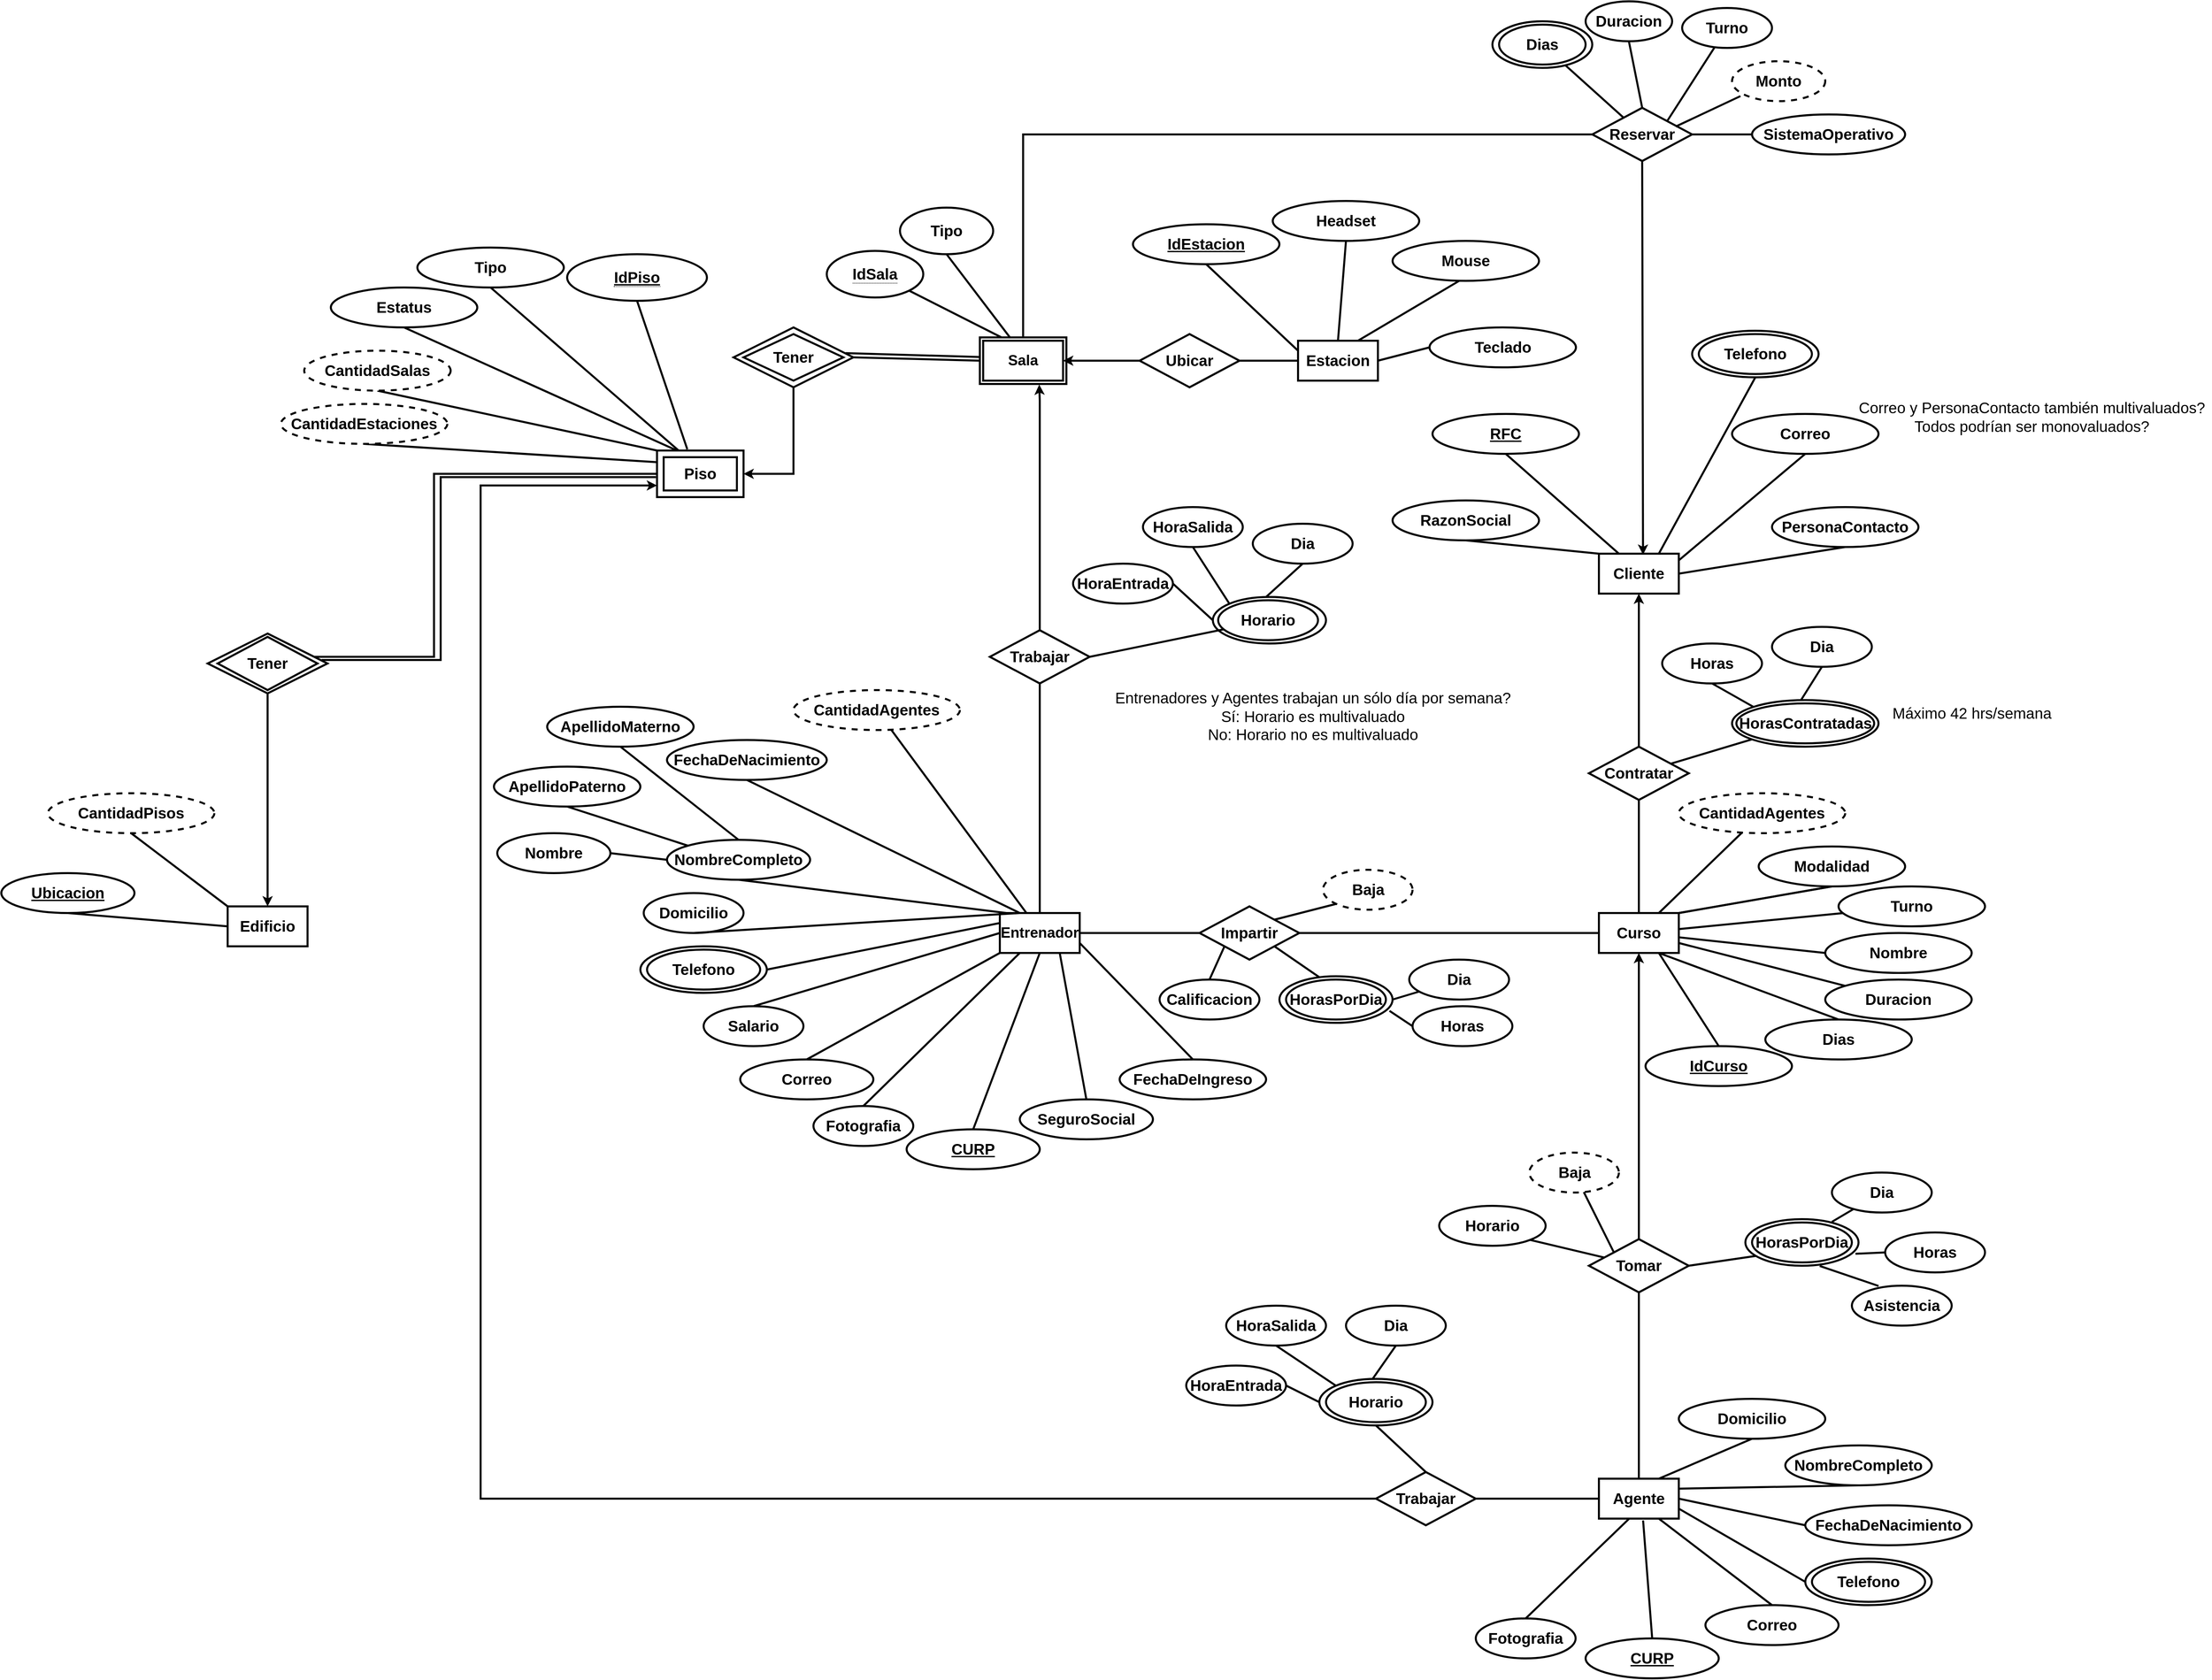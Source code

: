 <mxfile version="20.6.0" type="device"><diagram id="R2lEEEUBdFMjLlhIrx00" name="Page-1"><mxGraphModel dx="4174" dy="2682" grid="1" gridSize="10" guides="1" tooltips="1" connect="1" arrows="1" fold="1" page="1" pageScale="1" pageWidth="850" pageHeight="1100" math="0" shadow="0" extFonts="Permanent Marker^https://fonts.googleapis.com/css?family=Permanent+Marker"><root><mxCell id="0"/><mxCell id="1" parent="0"/><mxCell id="3tnrv-D1CUhTZZVsv0aZ-3" value="&lt;font style=&quot;font-size: 23px;&quot;&gt;Agente&lt;/font&gt;" style="rounded=0;whiteSpace=wrap;html=1;strokeWidth=3;fontStyle=1" parent="1" vertex="1"><mxGeometry x="-390" y="660" width="120" height="60" as="geometry"/></mxCell><mxCell id="3tnrv-D1CUhTZZVsv0aZ-4" value="&lt;font style=&quot;font-size: 23px;&quot;&gt;Edificio&lt;/font&gt;" style="rounded=0;whiteSpace=wrap;html=1;strokeWidth=3;fontStyle=1" parent="1" vertex="1"><mxGeometry x="-2450" y="-200" width="120" height="60" as="geometry"/></mxCell><mxCell id="3tnrv-D1CUhTZZVsv0aZ-5" value="&lt;font style=&quot;font-size: 23px;&quot;&gt;Piso&lt;/font&gt;" style="rounded=0;whiteSpace=wrap;html=1;strokeWidth=3;fontStyle=1" parent="1" vertex="1"><mxGeometry x="-1805" y="-885" width="130" height="70" as="geometry"/></mxCell><mxCell id="3tnrv-D1CUhTZZVsv0aZ-6" value="&lt;font style=&quot;font-size: 22px;&quot;&gt;Entrenador&lt;/font&gt;" style="rounded=0;whiteSpace=wrap;html=1;strokeWidth=3;fontStyle=1" parent="1" vertex="1"><mxGeometry x="-1290" y="-190" width="120" height="60" as="geometry"/></mxCell><mxCell id="3tnrv-D1CUhTZZVsv0aZ-7" value="&lt;font style=&quot;font-size: 23px;&quot;&gt;Curso&lt;/font&gt;" style="rounded=0;whiteSpace=wrap;html=1;strokeWidth=3;fontStyle=1" parent="1" vertex="1"><mxGeometry x="-390" y="-190" width="120" height="60" as="geometry"/></mxCell><mxCell id="3tnrv-D1CUhTZZVsv0aZ-8" value="&lt;font style=&quot;font-size: 23px;&quot;&gt;Cliente&lt;/font&gt;" style="rounded=0;whiteSpace=wrap;html=1;strokeWidth=3;fontStyle=1" parent="1" vertex="1"><mxGeometry x="-390" y="-730" width="120" height="60" as="geometry"/></mxCell><mxCell id="3tnrv-D1CUhTZZVsv0aZ-10" value="&lt;font style=&quot;font-size: 23px;&quot;&gt;Estacion&lt;/font&gt;" style="rounded=0;whiteSpace=wrap;html=1;strokeWidth=3;fontStyle=1" parent="1" vertex="1"><mxGeometry x="-842" y="-1050" width="120" height="60" as="geometry"/></mxCell><mxCell id="3tnrv-D1CUhTZZVsv0aZ-14" value="&lt;span style=&quot;font-size: 23px;&quot;&gt;Impartir&lt;/span&gt;" style="rhombus;whiteSpace=wrap;html=1;strokeWidth=3;fontSize=18;fontStyle=1" parent="1" vertex="1"><mxGeometry x="-990" y="-200" width="150" height="80" as="geometry"/></mxCell><mxCell id="3tnrv-D1CUhTZZVsv0aZ-15" value="" style="endArrow=none;html=1;rounded=0;fontSize=23;exitX=1;exitY=0.5;exitDx=0;exitDy=0;entryX=0;entryY=0.5;entryDx=0;entryDy=0;strokeWidth=3;fontStyle=1" parent="1" source="3tnrv-D1CUhTZZVsv0aZ-6" target="3tnrv-D1CUhTZZVsv0aZ-14" edge="1"><mxGeometry width="50" height="50" relative="1" as="geometry"><mxPoint x="-350" y="-130" as="sourcePoint"/><mxPoint x="-300" y="-180" as="targetPoint"/></mxGeometry></mxCell><mxCell id="3tnrv-D1CUhTZZVsv0aZ-16" value="" style="endArrow=none;html=1;rounded=0;fontSize=23;exitX=1;exitY=0.5;exitDx=0;exitDy=0;entryX=0;entryY=0.5;entryDx=0;entryDy=0;strokeWidth=3;fontStyle=1" parent="1" source="3tnrv-D1CUhTZZVsv0aZ-14" target="3tnrv-D1CUhTZZVsv0aZ-7" edge="1"><mxGeometry width="50" height="50" relative="1" as="geometry"><mxPoint x="-425" y="-20" as="sourcePoint"/><mxPoint x="-270" y="-20" as="targetPoint"/></mxGeometry></mxCell><mxCell id="3tnrv-D1CUhTZZVsv0aZ-19" value="&lt;span style=&quot;font-size: 23px;&quot;&gt;Contratar&lt;/span&gt;" style="rhombus;whiteSpace=wrap;html=1;strokeWidth=3;fontSize=18;fontStyle=1" parent="1" vertex="1"><mxGeometry x="-405" y="-440" width="150" height="80" as="geometry"/></mxCell><mxCell id="3tnrv-D1CUhTZZVsv0aZ-21" value="" style="endArrow=none;html=1;rounded=0;strokeWidth=3;fontSize=23;exitX=0.5;exitY=0;exitDx=0;exitDy=0;entryX=0.5;entryY=1;entryDx=0;entryDy=0;fontStyle=1" parent="1" source="3tnrv-D1CUhTZZVsv0aZ-7" target="3tnrv-D1CUhTZZVsv0aZ-19" edge="1"><mxGeometry width="50" height="50" relative="1" as="geometry"><mxPoint x="-200" y="-450" as="sourcePoint"/><mxPoint x="-210" y="-350" as="targetPoint"/></mxGeometry></mxCell><mxCell id="3tnrv-D1CUhTZZVsv0aZ-23" value="&lt;span style=&quot;font-size: 23px;&quot;&gt;Reservar&lt;/span&gt;" style="rhombus;whiteSpace=wrap;html=1;strokeWidth=3;fontSize=18;fontStyle=1" parent="1" vertex="1"><mxGeometry x="-400" y="-1400" width="150" height="80" as="geometry"/></mxCell><mxCell id="3tnrv-D1CUhTZZVsv0aZ-26" value="" style="endArrow=none;html=1;rounded=0;strokeWidth=3;fontSize=23;entryX=0;entryY=0.5;entryDx=0;entryDy=0;edgeStyle=orthogonalEdgeStyle;fontStyle=1;exitX=0.5;exitY=0;exitDx=0;exitDy=0;" parent="1" source="E67LZV5hZD--g2KkYzAz-131" target="3tnrv-D1CUhTZZVsv0aZ-23" edge="1"><mxGeometry width="50" height="50" relative="1" as="geometry"><mxPoint x="-1710" y="-890" as="sourcePoint"/><mxPoint x="-210" y="-580" as="targetPoint"/><Array as="points"><mxPoint x="-1255" y="-1360"/></Array></mxGeometry></mxCell><mxCell id="3tnrv-D1CUhTZZVsv0aZ-27" value="" style="endArrow=classic;html=1;rounded=0;strokeWidth=3;fontSize=23;exitX=0.5;exitY=1;exitDx=0;exitDy=0;fontStyle=1;entryX=0.552;entryY=0.027;entryDx=0;entryDy=0;entryPerimeter=0;" parent="1" source="3tnrv-D1CUhTZZVsv0aZ-23" target="3tnrv-D1CUhTZZVsv0aZ-8" edge="1"><mxGeometry width="50" height="50" relative="1" as="geometry"><mxPoint x="-450" y="-490" as="sourcePoint"/><mxPoint x="-325" y="-740" as="targetPoint"/></mxGeometry></mxCell><mxCell id="3tnrv-D1CUhTZZVsv0aZ-30" value="&lt;span style=&quot;font-size: 23px;&quot;&gt;Tomar&lt;/span&gt;" style="rhombus;whiteSpace=wrap;html=1;strokeWidth=3;fontSize=18;fontStyle=1" parent="1" vertex="1"><mxGeometry x="-405" y="300" width="150" height="80" as="geometry"/></mxCell><mxCell id="3tnrv-D1CUhTZZVsv0aZ-32" value="&lt;span style=&quot;font-size: 23px;&quot;&gt;Trabajar&lt;/span&gt;" style="rhombus;whiteSpace=wrap;html=1;strokeWidth=3;fontSize=18;fontStyle=1" parent="1" vertex="1"><mxGeometry x="-725" y="650" width="150" height="80" as="geometry"/></mxCell><mxCell id="3tnrv-D1CUhTZZVsv0aZ-33" value="" style="endArrow=classic;html=1;rounded=0;strokeWidth=3;fontSize=23;exitX=0;exitY=0.5;exitDx=0;exitDy=0;edgeStyle=elbowEdgeStyle;fontStyle=1;entryX=0;entryY=0.75;entryDx=0;entryDy=0;" parent="1" source="3tnrv-D1CUhTZZVsv0aZ-32" target="3tnrv-D1CUhTZZVsv0aZ-5" edge="1"><mxGeometry width="50" height="50" relative="1" as="geometry"><mxPoint x="-170" y="40" as="sourcePoint"/><mxPoint x="-1550" y="-510" as="targetPoint"/><Array as="points"><mxPoint x="-2070" y="650"/><mxPoint x="-2100" y="550"/><mxPoint x="-2190" y="70"/><mxPoint x="-1760" y="-530"/><mxPoint x="-2200" y="-530"/><mxPoint x="-2200" y="460"/><mxPoint x="-1790" y="90"/><mxPoint x="-1760" y="370"/></Array></mxGeometry></mxCell><mxCell id="3tnrv-D1CUhTZZVsv0aZ-34" value="" style="endArrow=classic;html=1;rounded=0;strokeWidth=3;fontSize=23;exitX=0.5;exitY=0;exitDx=0;exitDy=0;entryX=0.5;entryY=1;entryDx=0;entryDy=0;edgeStyle=elbowEdgeStyle;elbow=vertical;fontStyle=1" parent="1" source="3tnrv-D1CUhTZZVsv0aZ-30" target="3tnrv-D1CUhTZZVsv0aZ-7" edge="1"><mxGeometry width="50" height="50" relative="1" as="geometry"><mxPoint x="-50" y="-90" as="sourcePoint"/><mxPoint y="-140" as="targetPoint"/></mxGeometry></mxCell><mxCell id="3tnrv-D1CUhTZZVsv0aZ-36" value="" style="endArrow=none;html=1;rounded=0;strokeWidth=3;fontSize=23;exitX=0.5;exitY=0;exitDx=0;exitDy=0;entryX=0.5;entryY=1;entryDx=0;entryDy=0;fontStyle=1" parent="1" source="3tnrv-D1CUhTZZVsv0aZ-3" target="3tnrv-D1CUhTZZVsv0aZ-30" edge="1"><mxGeometry width="50" height="50" relative="1" as="geometry"><mxPoint x="-335" y="190" as="sourcePoint"/><mxPoint x="-345" y="480" as="targetPoint"/></mxGeometry></mxCell><mxCell id="3tnrv-D1CUhTZZVsv0aZ-37" value="" style="endArrow=none;html=1;rounded=0;strokeWidth=3;fontSize=23;exitX=0;exitY=0.5;exitDx=0;exitDy=0;entryX=1;entryY=0.5;entryDx=0;entryDy=0;fontStyle=1" parent="1" source="3tnrv-D1CUhTZZVsv0aZ-3" target="3tnrv-D1CUhTZZVsv0aZ-32" edge="1"><mxGeometry width="50" height="50" relative="1" as="geometry"><mxPoint x="-335" y="670" as="sourcePoint"/><mxPoint x="-335" y="490" as="targetPoint"/></mxGeometry></mxCell><mxCell id="3tnrv-D1CUhTZZVsv0aZ-38" value="NombreCompleto" style="ellipse;whiteSpace=wrap;html=1;strokeWidth=3;fontSize=23;fontStyle=1" parent="1" vertex="1"><mxGeometry x="-1790" y="-300" width="215" height="60" as="geometry"/></mxCell><mxCell id="3tnrv-D1CUhTZZVsv0aZ-40" value="Domicilio" style="ellipse;whiteSpace=wrap;html=1;strokeWidth=3;fontSize=23;fontStyle=1" parent="1" vertex="1"><mxGeometry x="-1825" y="-220" width="150" height="60" as="geometry"/></mxCell><mxCell id="3tnrv-D1CUhTZZVsv0aZ-41" value="FechaDeNacimiento" style="ellipse;whiteSpace=wrap;html=1;strokeWidth=3;fontSize=23;fontStyle=1" parent="1" vertex="1"><mxGeometry x="-1790" y="-450" width="240" height="60" as="geometry"/></mxCell><mxCell id="3tnrv-D1CUhTZZVsv0aZ-42" value="" style="ellipse;whiteSpace=wrap;html=1;strokeWidth=3;fontSize=23;fontStyle=1" parent="1" vertex="1"><mxGeometry x="-1830" y="-140" width="190" height="70" as="geometry"/></mxCell><mxCell id="3tnrv-D1CUhTZZVsv0aZ-43" value="Telefono" style="ellipse;whiteSpace=wrap;html=1;strokeWidth=3;fontSize=23;fontStyle=1" parent="1" vertex="1"><mxGeometry x="-1820" y="-135" width="170" height="60" as="geometry"/></mxCell><mxCell id="3tnrv-D1CUhTZZVsv0aZ-44" value="Correo" style="ellipse;whiteSpace=wrap;html=1;strokeWidth=3;fontSize=23;fontStyle=1" parent="1" vertex="1"><mxGeometry x="-1680" y="30" width="200" height="60" as="geometry"/></mxCell><mxCell id="3tnrv-D1CUhTZZVsv0aZ-45" value="&lt;u&gt;CURP&lt;/u&gt;" style="ellipse;whiteSpace=wrap;html=1;strokeWidth=3;fontSize=23;fontStyle=1" parent="1" vertex="1"><mxGeometry x="-1430" y="135" width="200" height="60" as="geometry"/></mxCell><mxCell id="3tnrv-D1CUhTZZVsv0aZ-46" value="SeguroSocial" style="ellipse;whiteSpace=wrap;html=1;strokeWidth=3;fontSize=23;fontStyle=1" parent="1" vertex="1"><mxGeometry x="-1260" y="90" width="200" height="60" as="geometry"/></mxCell><mxCell id="3tnrv-D1CUhTZZVsv0aZ-47" value="Fotografia" style="ellipse;whiteSpace=wrap;html=1;strokeWidth=3;fontSize=23;fontStyle=1" parent="1" vertex="1"><mxGeometry x="-1570" y="100" width="150" height="60" as="geometry"/></mxCell><mxCell id="3tnrv-D1CUhTZZVsv0aZ-48" value="Salario" style="ellipse;whiteSpace=wrap;html=1;strokeWidth=3;fontSize=23;fontStyle=1" parent="1" vertex="1"><mxGeometry x="-1735" y="-50" width="150" height="60" as="geometry"/></mxCell><mxCell id="3tnrv-D1CUhTZZVsv0aZ-50" value="" style="endArrow=none;html=1;rounded=0;strokeWidth=3;fontSize=23;elbow=vertical;entryX=0.25;entryY=0;entryDx=0;entryDy=0;exitX=0.5;exitY=1;exitDx=0;exitDy=0;fontStyle=1" parent="1" source="3tnrv-D1CUhTZZVsv0aZ-41" target="3tnrv-D1CUhTZZVsv0aZ-6" edge="1"><mxGeometry width="50" height="50" relative="1" as="geometry"><mxPoint x="-1170" y="100" as="sourcePoint"/><mxPoint x="-1130" y="50" as="targetPoint"/></mxGeometry></mxCell><mxCell id="3tnrv-D1CUhTZZVsv0aZ-51" value="" style="endArrow=none;html=1;rounded=0;strokeWidth=3;fontSize=23;elbow=vertical;entryX=0.5;entryY=1;entryDx=0;entryDy=0;fontStyle=1" parent="1" target="3tnrv-D1CUhTZZVsv0aZ-38" edge="1"><mxGeometry width="50" height="50" relative="1" as="geometry"><mxPoint x="-1280" y="-190" as="sourcePoint"/><mxPoint x="-1225" y="-170" as="targetPoint"/></mxGeometry></mxCell><mxCell id="3tnrv-D1CUhTZZVsv0aZ-52" value="" style="endArrow=none;html=1;rounded=0;strokeWidth=3;fontSize=23;elbow=vertical;entryX=0.5;entryY=1;entryDx=0;entryDy=0;exitX=0.25;exitY=0;exitDx=0;exitDy=0;fontStyle=1" parent="1" source="3tnrv-D1CUhTZZVsv0aZ-6" target="3tnrv-D1CUhTZZVsv0aZ-40" edge="1"><mxGeometry width="50" height="50" relative="1" as="geometry"><mxPoint x="-1230" y="-160" as="sourcePoint"/><mxPoint x="-1380" y="-320" as="targetPoint"/></mxGeometry></mxCell><mxCell id="3tnrv-D1CUhTZZVsv0aZ-53" value="" style="endArrow=none;html=1;rounded=0;strokeWidth=3;fontSize=23;elbow=vertical;entryX=1;entryY=0.5;entryDx=0;entryDy=0;exitX=0;exitY=0.25;exitDx=0;exitDy=0;fontStyle=1" parent="1" source="3tnrv-D1CUhTZZVsv0aZ-6" target="3tnrv-D1CUhTZZVsv0aZ-42" edge="1"><mxGeometry width="50" height="50" relative="1" as="geometry"><mxPoint x="-1225" y="-170.0" as="sourcePoint"/><mxPoint x="-1545" y="-260.0" as="targetPoint"/></mxGeometry></mxCell><mxCell id="3tnrv-D1CUhTZZVsv0aZ-54" value="" style="endArrow=none;html=1;rounded=0;strokeWidth=3;fontSize=23;elbow=vertical;entryX=0.5;entryY=0;entryDx=0;entryDy=0;exitX=0;exitY=0.5;exitDx=0;exitDy=0;fontStyle=1" parent="1" source="3tnrv-D1CUhTZZVsv0aZ-6" target="3tnrv-D1CUhTZZVsv0aZ-48" edge="1"><mxGeometry width="50" height="50" relative="1" as="geometry"><mxPoint x="-1285" y="-170.0" as="sourcePoint"/><mxPoint x="-1550" y="-175.0" as="targetPoint"/></mxGeometry></mxCell><mxCell id="3tnrv-D1CUhTZZVsv0aZ-55" value="" style="endArrow=none;html=1;rounded=0;strokeWidth=3;fontSize=23;elbow=vertical;entryX=0.5;entryY=0;entryDx=0;entryDy=0;exitX=0;exitY=1;exitDx=0;exitDy=0;fontStyle=1" parent="1" source="3tnrv-D1CUhTZZVsv0aZ-6" target="3tnrv-D1CUhTZZVsv0aZ-44" edge="1"><mxGeometry width="50" height="50" relative="1" as="geometry"><mxPoint x="-1285" y="-140.0" as="sourcePoint"/><mxPoint x="-1550.0" y="-80.0" as="targetPoint"/></mxGeometry></mxCell><mxCell id="3tnrv-D1CUhTZZVsv0aZ-56" value="" style="endArrow=none;html=1;rounded=0;strokeWidth=3;fontSize=23;elbow=vertical;entryX=0.5;entryY=0;entryDx=0;entryDy=0;exitX=0.25;exitY=1;exitDx=0;exitDy=0;fontStyle=1" parent="1" source="3tnrv-D1CUhTZZVsv0aZ-6" target="3tnrv-D1CUhTZZVsv0aZ-47" edge="1"><mxGeometry width="50" height="50" relative="1" as="geometry"><mxPoint x="-1285" y="-110.0" as="sourcePoint"/><mxPoint x="-1545" y="-20" as="targetPoint"/></mxGeometry></mxCell><mxCell id="3tnrv-D1CUhTZZVsv0aZ-57" value="" style="endArrow=none;html=1;rounded=0;strokeWidth=3;fontSize=23;elbow=vertical;entryX=0.5;entryY=0;entryDx=0;entryDy=0;exitX=0.5;exitY=1;exitDx=0;exitDy=0;fontStyle=1" parent="1" source="3tnrv-D1CUhTZZVsv0aZ-6" target="3tnrv-D1CUhTZZVsv0aZ-45" edge="1"><mxGeometry width="50" height="50" relative="1" as="geometry"><mxPoint x="-1200" y="-50" as="sourcePoint"/><mxPoint x="-1485" y="60" as="targetPoint"/></mxGeometry></mxCell><mxCell id="3tnrv-D1CUhTZZVsv0aZ-58" value="" style="endArrow=none;html=1;rounded=0;strokeWidth=3;fontSize=23;elbow=vertical;entryX=0.5;entryY=0;entryDx=0;entryDy=0;exitX=0.75;exitY=1;exitDx=0;exitDy=0;fontStyle=1" parent="1" source="3tnrv-D1CUhTZZVsv0aZ-6" target="3tnrv-D1CUhTZZVsv0aZ-46" edge="1"><mxGeometry width="50" height="50" relative="1" as="geometry"><mxPoint x="-1225" y="-110.0" as="sourcePoint"/><mxPoint x="-1350" y="140" as="targetPoint"/></mxGeometry></mxCell><mxCell id="3tnrv-D1CUhTZZVsv0aZ-59" value="FechaDeIngreso" style="ellipse;whiteSpace=wrap;html=1;strokeWidth=3;fontSize=23;fontStyle=1" parent="1" vertex="1"><mxGeometry x="-1110" y="30" width="220" height="60" as="geometry"/></mxCell><mxCell id="3tnrv-D1CUhTZZVsv0aZ-60" value="" style="endArrow=none;html=1;rounded=0;strokeWidth=3;fontSize=23;elbow=vertical;entryX=0.5;entryY=0;entryDx=0;entryDy=0;exitX=1;exitY=0.75;exitDx=0;exitDy=0;fontStyle=1" parent="1" source="3tnrv-D1CUhTZZVsv0aZ-6" target="3tnrv-D1CUhTZZVsv0aZ-59" edge="1"><mxGeometry width="50" height="50" relative="1" as="geometry"><mxPoint x="-1190" y="-120" as="sourcePoint"/><mxPoint x="-1010" y="30" as="targetPoint"/></mxGeometry></mxCell><mxCell id="3tnrv-D1CUhTZZVsv0aZ-63" value="" style="endArrow=none;html=1;rounded=0;strokeWidth=3;fontSize=23;elbow=vertical;entryX=0.387;entryY=0.033;entryDx=0;entryDy=0;exitX=1;exitY=1;exitDx=0;exitDy=0;fontStyle=1;entryPerimeter=0;" parent="1" source="3tnrv-D1CUhTZZVsv0aZ-14" target="DnDrkKna5AhG_Iy5o6PC-62" edge="1"><mxGeometry width="50" height="50" relative="1" as="geometry"><mxPoint x="-1250" y="-135.0" as="sourcePoint"/><mxPoint x="-795" y="-70" as="targetPoint"/></mxGeometry></mxCell><mxCell id="E67LZV5hZD--g2KkYzAz-5" value="Domicilio" style="ellipse;whiteSpace=wrap;html=1;strokeWidth=3;fontSize=23;fontStyle=1" parent="1" vertex="1"><mxGeometry x="-270" y="540" width="220" height="60" as="geometry"/></mxCell><mxCell id="E67LZV5hZD--g2KkYzAz-7" value="NombreCompleto" style="ellipse;whiteSpace=wrap;html=1;strokeWidth=3;fontSize=23;fontStyle=1" parent="1" vertex="1"><mxGeometry x="-110" y="610" width="220" height="60" as="geometry"/></mxCell><mxCell id="E67LZV5hZD--g2KkYzAz-8" value="FechaDeNacimiento" style="ellipse;whiteSpace=wrap;html=1;strokeWidth=3;fontSize=23;fontStyle=1" parent="1" vertex="1"><mxGeometry x="-80" y="700" width="250" height="60" as="geometry"/></mxCell><mxCell id="E67LZV5hZD--g2KkYzAz-10" value="Horario" style="ellipse;whiteSpace=wrap;html=1;strokeWidth=3;fontSize=23;fontStyle=1" parent="1" vertex="1"><mxGeometry x="-630" y="250" width="160" height="60" as="geometry"/></mxCell><mxCell id="E67LZV5hZD--g2KkYzAz-13" value="Correo" style="ellipse;whiteSpace=wrap;html=1;strokeWidth=3;fontSize=23;fontStyle=1" parent="1" vertex="1"><mxGeometry x="-230" y="850" width="200" height="60" as="geometry"/></mxCell><mxCell id="E67LZV5hZD--g2KkYzAz-15" value="&lt;u&gt;CURP&lt;/u&gt;" style="ellipse;whiteSpace=wrap;html=1;strokeWidth=3;fontSize=23;fontStyle=1" parent="1" vertex="1"><mxGeometry x="-410" y="900" width="200" height="60" as="geometry"/></mxCell><mxCell id="E67LZV5hZD--g2KkYzAz-16" value="Fotografia" style="ellipse;whiteSpace=wrap;html=1;strokeWidth=3;fontSize=23;fontStyle=1" parent="1" vertex="1"><mxGeometry x="-575" y="870" width="150" height="60" as="geometry"/></mxCell><mxCell id="E67LZV5hZD--g2KkYzAz-20" value="" style="endArrow=none;html=1;rounded=0;strokeWidth=3;fontSize=23;entryX=0.5;entryY=1;entryDx=0;entryDy=0;exitX=0.75;exitY=0;exitDx=0;exitDy=0;fontStyle=1" parent="1" source="3tnrv-D1CUhTZZVsv0aZ-3" target="E67LZV5hZD--g2KkYzAz-5" edge="1"><mxGeometry width="50" height="50" relative="1" as="geometry"><mxPoint x="-310" y="620" as="sourcePoint"/><mxPoint x="-310.0" y="260" as="targetPoint"/></mxGeometry></mxCell><mxCell id="E67LZV5hZD--g2KkYzAz-21" value="" style="endArrow=none;html=1;rounded=0;strokeWidth=3;fontSize=23;entryX=0.5;entryY=1;entryDx=0;entryDy=0;exitX=1;exitY=0.25;exitDx=0;exitDy=0;fontStyle=1" parent="1" source="3tnrv-D1CUhTZZVsv0aZ-3" target="E67LZV5hZD--g2KkYzAz-7" edge="1"><mxGeometry width="50" height="50" relative="1" as="geometry"><mxPoint x="-290" y="670" as="sourcePoint"/><mxPoint x="-150" y="610" as="targetPoint"/></mxGeometry></mxCell><mxCell id="E67LZV5hZD--g2KkYzAz-22" value="" style="endArrow=none;html=1;rounded=0;strokeWidth=3;fontSize=23;entryX=0;entryY=0.5;entryDx=0;entryDy=0;exitX=1;exitY=0.5;exitDx=0;exitDy=0;fontStyle=1" parent="1" source="3tnrv-D1CUhTZZVsv0aZ-3" target="E67LZV5hZD--g2KkYzAz-8" edge="1"><mxGeometry width="50" height="50" relative="1" as="geometry"><mxPoint x="-260" y="685" as="sourcePoint"/><mxPoint x="10" y="680" as="targetPoint"/></mxGeometry></mxCell><mxCell id="E67LZV5hZD--g2KkYzAz-23" value="" style="endArrow=none;html=1;rounded=0;strokeWidth=3;fontSize=23;entryX=0.553;entryY=1.045;entryDx=0;entryDy=0;exitX=0.5;exitY=0;exitDx=0;exitDy=0;entryPerimeter=0;fontStyle=1" parent="1" source="E67LZV5hZD--g2KkYzAz-15" target="3tnrv-D1CUhTZZVsv0aZ-3" edge="1"><mxGeometry width="50" height="50" relative="1" as="geometry"><mxPoint x="-260" y="700" as="sourcePoint"/><mxPoint x="-70" y="740" as="targetPoint"/></mxGeometry></mxCell><mxCell id="E67LZV5hZD--g2KkYzAz-24" value="" style="endArrow=none;html=1;rounded=0;strokeWidth=3;fontSize=23;entryX=0.5;entryY=0;entryDx=0;entryDy=0;exitX=0.75;exitY=1;exitDx=0;exitDy=0;fontStyle=1" parent="1" source="3tnrv-D1CUhTZZVsv0aZ-3" target="E67LZV5hZD--g2KkYzAz-13" edge="1"><mxGeometry width="50" height="50" relative="1" as="geometry"><mxPoint x="-250" y="710" as="sourcePoint"/><mxPoint x="-60" y="750" as="targetPoint"/></mxGeometry></mxCell><mxCell id="E67LZV5hZD--g2KkYzAz-25" value="" style="endArrow=none;html=1;rounded=0;strokeWidth=3;fontSize=23;exitX=1;exitY=0.75;exitDx=0;exitDy=0;entryX=0;entryY=0.5;entryDx=0;entryDy=0;fontStyle=1" parent="1" source="3tnrv-D1CUhTZZVsv0aZ-3" target="E67LZV5hZD--g2KkYzAz-27" edge="1"><mxGeometry width="50" height="50" relative="1" as="geometry"><mxPoint x="-240" y="720" as="sourcePoint"/><mxPoint x="-90" y="800" as="targetPoint"/></mxGeometry></mxCell><mxCell id="E67LZV5hZD--g2KkYzAz-26" value="" style="endArrow=none;html=1;rounded=0;strokeWidth=3;fontSize=23;entryX=0.5;entryY=0;entryDx=0;entryDy=0;exitX=0.383;exitY=0.993;exitDx=0;exitDy=0;exitPerimeter=0;fontStyle=1" parent="1" source="3tnrv-D1CUhTZZVsv0aZ-3" target="E67LZV5hZD--g2KkYzAz-16" edge="1"><mxGeometry width="50" height="50" relative="1" as="geometry"><mxPoint x="-230" y="730" as="sourcePoint"/><mxPoint x="-40" y="770" as="targetPoint"/></mxGeometry></mxCell><mxCell id="E67LZV5hZD--g2KkYzAz-27" value="" style="ellipse;whiteSpace=wrap;html=1;strokeWidth=3;fontSize=23;fontStyle=1" parent="1" vertex="1"><mxGeometry x="-80" y="780" width="190" height="70" as="geometry"/></mxCell><mxCell id="E67LZV5hZD--g2KkYzAz-28" value="Telefono" style="ellipse;whiteSpace=wrap;html=1;strokeWidth=3;fontSize=23;fontStyle=1" parent="1" vertex="1"><mxGeometry x="-70" y="785" width="170" height="60" as="geometry"/></mxCell><mxCell id="E67LZV5hZD--g2KkYzAz-30" value="" style="endArrow=none;html=1;rounded=0;strokeWidth=3;fontSize=23;elbow=vertical;exitX=1;exitY=1;exitDx=0;exitDy=0;fontStyle=1" parent="1" source="E67LZV5hZD--g2KkYzAz-10" target="3tnrv-D1CUhTZZVsv0aZ-30" edge="1"><mxGeometry width="50" height="50" relative="1" as="geometry"><mxPoint x="-867.5" y="-130" as="sourcePoint"/><mxPoint x="-785" y="-60" as="targetPoint"/></mxGeometry></mxCell><mxCell id="E67LZV5hZD--g2KkYzAz-33" value="&lt;u&gt;Ubicacion&lt;/u&gt;" style="ellipse;whiteSpace=wrap;html=1;strokeWidth=3;fontSize=23;fontStyle=1" parent="1" vertex="1"><mxGeometry x="-2790" y="-250" width="200" height="60" as="geometry"/></mxCell><mxCell id="E67LZV5hZD--g2KkYzAz-38" value="" style="endArrow=none;html=1;rounded=0;strokeWidth=3;fontSize=23;elbow=vertical;entryX=0.5;entryY=1;entryDx=0;entryDy=0;exitX=0;exitY=0.5;exitDx=0;exitDy=0;fontStyle=1" parent="1" source="3tnrv-D1CUhTZZVsv0aZ-4" target="E67LZV5hZD--g2KkYzAz-33" edge="1"><mxGeometry width="50" height="50" relative="1" as="geometry"><mxPoint x="-1905" y="-860" as="sourcePoint"/><mxPoint x="-2035" y="-600" as="targetPoint"/></mxGeometry></mxCell><mxCell id="E67LZV5hZD--g2KkYzAz-39" value="" style="endArrow=none;html=1;rounded=0;strokeWidth=3;fontSize=23;elbow=vertical;entryX=0.5;entryY=1;entryDx=0;entryDy=0;exitX=0;exitY=0;exitDx=0;exitDy=0;fontStyle=1" parent="1" source="3tnrv-D1CUhTZZVsv0aZ-4" target="Qm0YIdSIWJDULUYblHwD-3" edge="1"><mxGeometry width="50" height="50" relative="1" as="geometry"><mxPoint x="-1615" y="-260" as="sourcePoint"/><mxPoint x="-2190" y="-250" as="targetPoint"/></mxGeometry></mxCell><mxCell id="E67LZV5hZD--g2KkYzAz-42" value="" style="endArrow=none;html=1;rounded=0;strokeWidth=3;fontSize=23;elbow=vertical;entryX=0;entryY=0;entryDx=0;entryDy=0;exitX=0.5;exitY=1;exitDx=0;exitDy=0;fontStyle=1" parent="1" source="E67LZV5hZD--g2KkYzAz-64" target="3tnrv-D1CUhTZZVsv0aZ-5" edge="1"><mxGeometry width="50" height="50" relative="1" as="geometry"><mxPoint x="-2065" y="-965" as="sourcePoint"/><mxPoint x="-2100" y="-495" as="targetPoint"/></mxGeometry></mxCell><mxCell id="E67LZV5hZD--g2KkYzAz-43" value="" style="endArrow=none;html=1;rounded=0;strokeWidth=3;fontSize=23;elbow=vertical;entryX=0;entryY=0.25;entryDx=0;entryDy=0;exitX=0.5;exitY=1;exitDx=0;exitDy=0;fontStyle=1" parent="1" source="E67LZV5hZD--g2KkYzAz-66" target="3tnrv-D1CUhTZZVsv0aZ-5" edge="1"><mxGeometry width="50" height="50" relative="1" as="geometry"><mxPoint x="-2135" y="-885" as="sourcePoint"/><mxPoint x="-1750" y="-875" as="targetPoint"/></mxGeometry></mxCell><mxCell id="E67LZV5hZD--g2KkYzAz-44" value="Tipo" style="ellipse;whiteSpace=wrap;html=1;strokeWidth=3;fontSize=23;fontStyle=1" parent="1" vertex="1"><mxGeometry x="-2165" y="-1190" width="220" height="60" as="geometry"/></mxCell><mxCell id="E67LZV5hZD--g2KkYzAz-45" value="" style="endArrow=none;html=1;rounded=0;strokeWidth=3;fontSize=23;elbow=vertical;entryX=0.5;entryY=1;entryDx=0;entryDy=0;exitX=0.25;exitY=0;exitDx=0;exitDy=0;fontStyle=1" parent="1" source="3tnrv-D1CUhTZZVsv0aZ-5" target="E67LZV5hZD--g2KkYzAz-44" edge="1"><mxGeometry width="50" height="50" relative="1" as="geometry"><mxPoint x="-1725" y="-885" as="sourcePoint"/><mxPoint x="-1235" y="-835" as="targetPoint"/><Array as="points"/></mxGeometry></mxCell><mxCell id="E67LZV5hZD--g2KkYzAz-47" value="&lt;span style=&quot;font-size: 23px;&quot;&gt;Tener&lt;/span&gt;" style="rhombus;whiteSpace=wrap;html=1;strokeWidth=3;fontSize=18;fontStyle=1" parent="1" vertex="1"><mxGeometry x="-2480" y="-610" width="180" height="90" as="geometry"/></mxCell><mxCell id="E67LZV5hZD--g2KkYzAz-49" value="" style="endArrow=classic;html=1;rounded=0;strokeWidth=3;fontSize=23;exitX=0.5;exitY=1;exitDx=0;exitDy=0;edgeStyle=orthogonalEdgeStyle;elbow=vertical;fontStyle=1;entryX=0.5;entryY=0;entryDx=0;entryDy=0;" parent="1" source="E67LZV5hZD--g2KkYzAz-47" target="3tnrv-D1CUhTZZVsv0aZ-4" edge="1"><mxGeometry width="50" height="50" relative="1" as="geometry"><mxPoint x="-2100" y="490" as="sourcePoint"/><mxPoint x="-2350" y="-270" as="targetPoint"/><Array as="points"/></mxGeometry></mxCell><mxCell id="E67LZV5hZD--g2KkYzAz-58" value="&lt;span style=&quot;font-size: 23px;&quot;&gt;Tener&lt;/span&gt;" style="rhombus;whiteSpace=wrap;html=1;strokeWidth=3;fontSize=18;fontStyle=1" parent="1" vertex="1"><mxGeometry x="-2465" y="-605" width="150" height="80" as="geometry"/></mxCell><mxCell id="E67LZV5hZD--g2KkYzAz-59" value="&lt;font style=&quot;font-size: 23px;&quot;&gt;Piso&lt;/font&gt;" style="rounded=0;whiteSpace=wrap;html=1;strokeWidth=3;fontStyle=1" parent="1" vertex="1"><mxGeometry x="-1795" y="-875" width="110" height="50" as="geometry"/></mxCell><mxCell id="E67LZV5hZD--g2KkYzAz-61" value="Estatus" style="ellipse;whiteSpace=wrap;html=1;strokeWidth=3;fontSize=23;fontStyle=1" parent="1" vertex="1"><mxGeometry x="-2295" y="-1130" width="220" height="60" as="geometry"/></mxCell><mxCell id="E67LZV5hZD--g2KkYzAz-62" value="" style="endArrow=none;html=1;rounded=0;strokeWidth=3;fontSize=23;elbow=vertical;exitX=0.5;exitY=1;exitDx=0;exitDy=0;fontStyle=1" parent="1" source="E67LZV5hZD--g2KkYzAz-61" edge="1"><mxGeometry width="50" height="50" relative="1" as="geometry"><mxPoint x="-1850" y="-1015" as="sourcePoint"/><mxPoint x="-1775" y="-885" as="targetPoint"/></mxGeometry></mxCell><mxCell id="E67LZV5hZD--g2KkYzAz-64" value="&lt;span style=&quot;&quot;&gt;&lt;font style=&quot;font-size: 23px;&quot;&gt;CantidadSalas&lt;/font&gt;&lt;/span&gt;" style="ellipse;whiteSpace=wrap;html=1;align=center;strokeWidth=3;fontSize=16;fontStyle=1;dashed=1;" parent="1" vertex="1"><mxGeometry x="-2335" y="-1035" width="220" height="60" as="geometry"/></mxCell><mxCell id="E67LZV5hZD--g2KkYzAz-66" value="&lt;span style=&quot;&quot;&gt;&lt;font style=&quot;font-size: 23px;&quot;&gt;CantidadEstaciones&lt;/font&gt;&lt;/span&gt;" style="ellipse;whiteSpace=wrap;html=1;align=center;strokeWidth=3;fontSize=16;fontStyle=1;dashed=1;" parent="1" vertex="1"><mxGeometry x="-2370" y="-955" width="250" height="60" as="geometry"/></mxCell><mxCell id="E67LZV5hZD--g2KkYzAz-67" value="SistemaOperativo" style="ellipse;whiteSpace=wrap;html=1;strokeWidth=3;fontSize=23;fontStyle=1" parent="1" vertex="1"><mxGeometry x="-160" y="-1390" width="230" height="60" as="geometry"/></mxCell><mxCell id="E67LZV5hZD--g2KkYzAz-68" value="Mouse" style="ellipse;whiteSpace=wrap;html=1;strokeWidth=3;fontSize=23;fontStyle=1" parent="1" vertex="1"><mxGeometry x="-700" y="-1200" width="220" height="60" as="geometry"/></mxCell><mxCell id="E67LZV5hZD--g2KkYzAz-69" value="Teclado" style="ellipse;whiteSpace=wrap;html=1;strokeWidth=3;fontSize=23;fontStyle=1" parent="1" vertex="1"><mxGeometry x="-644.5" y="-1070" width="220" height="60" as="geometry"/></mxCell><mxCell id="E67LZV5hZD--g2KkYzAz-70" value="Headset" style="ellipse;whiteSpace=wrap;html=1;strokeWidth=3;fontSize=23;fontStyle=1" parent="1" vertex="1"><mxGeometry x="-880" y="-1260" width="220" height="60" as="geometry"/></mxCell><mxCell id="E67LZV5hZD--g2KkYzAz-72" value="" style="endArrow=none;html=1;rounded=0;strokeWidth=3;fontSize=23;elbow=vertical;entryX=1;entryY=0.5;entryDx=0;entryDy=0;exitX=0;exitY=0.5;exitDx=0;exitDy=0;fontStyle=1" parent="1" source="E67LZV5hZD--g2KkYzAz-67" target="3tnrv-D1CUhTZZVsv0aZ-23" edge="1"><mxGeometry width="50" height="50" relative="1" as="geometry"><mxPoint x="-822" y="-500" as="sourcePoint"/><mxPoint x="-724.5" y="-350" as="targetPoint"/></mxGeometry></mxCell><mxCell id="E67LZV5hZD--g2KkYzAz-73" value="" style="endArrow=none;html=1;rounded=0;strokeWidth=3;fontSize=23;elbow=vertical;exitX=0.5;exitY=1;exitDx=0;exitDy=0;fontStyle=1" parent="1" source="E67LZV5hZD--g2KkYzAz-70" edge="1"><mxGeometry width="50" height="50" relative="1" as="geometry"><mxPoint x="-752" y="-670" as="sourcePoint"/><mxPoint x="-782" y="-1050" as="targetPoint"/></mxGeometry></mxCell><mxCell id="E67LZV5hZD--g2KkYzAz-74" value="" style="endArrow=none;html=1;rounded=0;strokeWidth=3;fontSize=23;elbow=vertical;exitX=0.455;exitY=1;exitDx=0;exitDy=0;entryX=0.75;entryY=0;entryDx=0;entryDy=0;exitPerimeter=0;fontStyle=1" parent="1" source="E67LZV5hZD--g2KkYzAz-68" target="3tnrv-D1CUhTZZVsv0aZ-10" edge="1"><mxGeometry width="50" height="50" relative="1" as="geometry"><mxPoint x="-597" y="-790" as="sourcePoint"/><mxPoint x="-567" y="-600" as="targetPoint"/></mxGeometry></mxCell><mxCell id="E67LZV5hZD--g2KkYzAz-75" value="" style="endArrow=none;html=1;rounded=0;strokeWidth=3;fontSize=23;elbow=vertical;exitX=0;exitY=0.5;exitDx=0;exitDy=0;entryX=1;entryY=0.5;entryDx=0;entryDy=0;fontStyle=1" parent="1" source="E67LZV5hZD--g2KkYzAz-69" target="3tnrv-D1CUhTZZVsv0aZ-10" edge="1"><mxGeometry width="50" height="50" relative="1" as="geometry"><mxPoint x="-436.9" y="-680" as="sourcePoint"/><mxPoint x="-537" y="-600" as="targetPoint"/></mxGeometry></mxCell><mxCell id="E67LZV5hZD--g2KkYzAz-79" value="&lt;span style=&quot;font-size: 23px;&quot;&gt;Trabajar&lt;/span&gt;" style="rhombus;whiteSpace=wrap;html=1;strokeWidth=3;fontSize=18;fontStyle=1" parent="1" vertex="1"><mxGeometry x="-1305" y="-615" width="150" height="80" as="geometry"/></mxCell><mxCell id="E67LZV5hZD--g2KkYzAz-81" value="&amp;nbsp;" style="endArrow=classic;html=1;rounded=0;strokeWidth=3;fontSize=23;edgeStyle=orthogonalEdgeStyle;elbow=vertical;exitX=0.5;exitY=0;exitDx=0;exitDy=0;fontStyle=1;entryX=0.686;entryY=1.013;entryDx=0;entryDy=0;entryPerimeter=0;" parent="1" source="E67LZV5hZD--g2KkYzAz-79" target="E67LZV5hZD--g2KkYzAz-131" edge="1"><mxGeometry x="-0.531" y="-201" width="50" height="50" relative="1" as="geometry"><mxPoint x="-970" y="-430" as="sourcePoint"/><mxPoint x="-1210" y="-940" as="targetPoint"/><Array as="points"><mxPoint x="-1230" y="-960"/><mxPoint x="-1231" y="-960"/></Array><mxPoint x="89" y="21" as="offset"/></mxGeometry></mxCell><mxCell id="E67LZV5hZD--g2KkYzAz-83" value="" style="endArrow=none;html=1;rounded=0;fontSize=23;exitX=0.5;exitY=1;exitDx=0;exitDy=0;strokeWidth=3;entryX=0.5;entryY=0;entryDx=0;entryDy=0;fontStyle=1" parent="1" source="E67LZV5hZD--g2KkYzAz-79" target="3tnrv-D1CUhTZZVsv0aZ-6" edge="1"><mxGeometry width="50" height="50" relative="1" as="geometry"><mxPoint x="-1160" y="-150" as="sourcePoint"/><mxPoint x="-1210" y="-200" as="targetPoint"/></mxGeometry></mxCell><mxCell id="E67LZV5hZD--g2KkYzAz-90" value="Duracion" style="ellipse;whiteSpace=wrap;html=1;strokeWidth=3;fontSize=23;fontStyle=1" parent="1" vertex="1"><mxGeometry x="-50" y="-90" width="220" height="60" as="geometry"/></mxCell><mxCell id="E67LZV5hZD--g2KkYzAz-91" value="Modalidad" style="ellipse;whiteSpace=wrap;html=1;strokeWidth=3;fontSize=23;fontStyle=1" parent="1" vertex="1"><mxGeometry x="-150" y="-290" width="220" height="60" as="geometry"/></mxCell><mxCell id="E67LZV5hZD--g2KkYzAz-92" value="Dias" style="ellipse;whiteSpace=wrap;html=1;strokeWidth=3;fontSize=23;fontStyle=1" parent="1" vertex="1"><mxGeometry x="-140" y="-30" width="220" height="60" as="geometry"/></mxCell><mxCell id="E67LZV5hZD--g2KkYzAz-93" value="Nombre" style="ellipse;whiteSpace=wrap;html=1;strokeWidth=3;fontSize=23;fontStyle=1" parent="1" vertex="1"><mxGeometry x="-50" y="-160" width="220" height="60" as="geometry"/></mxCell><mxCell id="E67LZV5hZD--g2KkYzAz-95" value="" style="endArrow=none;html=1;rounded=0;strokeWidth=3;fontSize=23;elbow=vertical;entryX=0;entryY=0.5;entryDx=0;entryDy=0;fontStyle=1" parent="1" source="3tnrv-D1CUhTZZVsv0aZ-7" target="E67LZV5hZD--g2KkYzAz-93" edge="1"><mxGeometry width="50" height="50" relative="1" as="geometry"><mxPoint x="-270" y="-160" as="sourcePoint"/><mxPoint x="-357.5" y="330" as="targetPoint"/></mxGeometry></mxCell><mxCell id="E67LZV5hZD--g2KkYzAz-96" value="" style="endArrow=none;html=1;rounded=0;strokeWidth=3;fontSize=23;elbow=vertical;fontStyle=1;exitX=1;exitY=0.75;exitDx=0;exitDy=0;" parent="1" source="3tnrv-D1CUhTZZVsv0aZ-7" target="E67LZV5hZD--g2KkYzAz-90" edge="1"><mxGeometry width="50" height="50" relative="1" as="geometry"><mxPoint x="-260" y="-150" as="sourcePoint"/><mxPoint x="-40" y="-160" as="targetPoint"/></mxGeometry></mxCell><mxCell id="E67LZV5hZD--g2KkYzAz-97" value="" style="endArrow=none;html=1;rounded=0;strokeWidth=3;fontSize=23;elbow=vertical;entryX=0.5;entryY=1;entryDx=0;entryDy=0;exitX=1;exitY=0;exitDx=0;exitDy=0;fontStyle=1" parent="1" source="3tnrv-D1CUhTZZVsv0aZ-7" target="E67LZV5hZD--g2KkYzAz-91" edge="1"><mxGeometry width="50" height="50" relative="1" as="geometry"><mxPoint x="-140" y="-140" as="sourcePoint"/><mxPoint x="100" y="-20" as="targetPoint"/></mxGeometry></mxCell><mxCell id="E67LZV5hZD--g2KkYzAz-99" value="" style="endArrow=none;html=1;rounded=0;fontSize=23;strokeWidth=3;entryX=0;entryY=0.5;entryDx=0;entryDy=0;edgeStyle=elbowEdgeStyle;fontStyle=1;" parent="1" source="E67LZV5hZD--g2KkYzAz-47" target="3tnrv-D1CUhTZZVsv0aZ-5" edge="1"><mxGeometry width="50" height="50" relative="1" as="geometry"><mxPoint x="-2230" y="-590" as="sourcePoint"/><mxPoint x="-2116" y="-520" as="targetPoint"/><Array as="points"><mxPoint x="-2140" y="-575"/><mxPoint x="-2030" y="-580"/><mxPoint x="-2120" y="-120"/><mxPoint x="-2120" y="-360"/></Array></mxGeometry></mxCell><mxCell id="E67LZV5hZD--g2KkYzAz-100" value="" style="endArrow=none;html=1;rounded=0;fontSize=23;strokeWidth=3;edgeStyle=elbowEdgeStyle;fontStyle=1;exitX=0.951;exitY=0.441;exitDx=0;exitDy=0;exitPerimeter=0;entryX=-0.013;entryY=0.572;entryDx=0;entryDy=0;entryPerimeter=0;" parent="1" source="E67LZV5hZD--g2KkYzAz-47" target="3tnrv-D1CUhTZZVsv0aZ-5" edge="1"><mxGeometry width="50" height="50" relative="1" as="geometry"><mxPoint x="-2250" y="-569" as="sourcePoint"/><mxPoint x="-1630" y="-570" as="targetPoint"/><Array as="points"><mxPoint x="-2130" y="-730"/><mxPoint x="-1680" y="-570"/><mxPoint x="-1770" y="-575"/><mxPoint x="-1860" y="-575"/><mxPoint x="-2010" y="-575"/><mxPoint x="-2080" y="-575"/><mxPoint x="-2230" y="-570"/><mxPoint x="-2250" y="-570"/><mxPoint x="-2260" y="-569"/><mxPoint x="-2240" y="-570"/><mxPoint x="-2210" y="-600"/><mxPoint x="-2210" y="-590"/><mxPoint x="-2110" y="-560"/><mxPoint x="-2090" y="-339.08"/></Array></mxGeometry></mxCell><mxCell id="E67LZV5hZD--g2KkYzAz-102" value="ApellidoPaterno" style="ellipse;whiteSpace=wrap;html=1;strokeWidth=3;fontSize=23;fontStyle=1" parent="1" vertex="1"><mxGeometry x="-2050" y="-410" width="220" height="60" as="geometry"/></mxCell><mxCell id="E67LZV5hZD--g2KkYzAz-103" value="Nombre" style="ellipse;whiteSpace=wrap;html=1;strokeWidth=3;fontSize=23;fontStyle=1" parent="1" vertex="1"><mxGeometry x="-2045" y="-310" width="170" height="60" as="geometry"/></mxCell><mxCell id="E67LZV5hZD--g2KkYzAz-104" value="ApellidoMaterno" style="ellipse;whiteSpace=wrap;html=1;strokeWidth=3;fontSize=23;fontStyle=1" parent="1" vertex="1"><mxGeometry x="-1970" y="-500" width="220" height="60" as="geometry"/></mxCell><mxCell id="E67LZV5hZD--g2KkYzAz-105" value="" style="endArrow=none;html=1;rounded=0;strokeWidth=3;fontSize=23;elbow=vertical;entryX=0.5;entryY=0;entryDx=0;entryDy=0;exitX=0.5;exitY=1;exitDx=0;exitDy=0;fontStyle=1" parent="1" source="E67LZV5hZD--g2KkYzAz-104" target="3tnrv-D1CUhTZZVsv0aZ-38" edge="1"><mxGeometry width="50" height="50" relative="1" as="geometry"><mxPoint x="-1610" y="-320" as="sourcePoint"/><mxPoint x="-1250" y="-180" as="targetPoint"/></mxGeometry></mxCell><mxCell id="E67LZV5hZD--g2KkYzAz-106" value="" style="endArrow=none;html=1;rounded=0;strokeWidth=3;fontSize=23;elbow=vertical;exitX=0.5;exitY=1;exitDx=0;exitDy=0;entryX=0;entryY=0;entryDx=0;entryDy=0;fontStyle=1" parent="1" source="E67LZV5hZD--g2KkYzAz-102" target="3tnrv-D1CUhTZZVsv0aZ-38" edge="1"><mxGeometry width="50" height="50" relative="1" as="geometry"><mxPoint x="-1860" y="-320" as="sourcePoint"/><mxPoint x="-1750" y="-330" as="targetPoint"/></mxGeometry></mxCell><mxCell id="E67LZV5hZD--g2KkYzAz-107" value="" style="endArrow=none;html=1;rounded=0;strokeWidth=3;fontSize=23;elbow=vertical;exitX=1;exitY=0.5;exitDx=0;exitDy=0;entryX=0;entryY=0.5;entryDx=0;entryDy=0;fontStyle=1" parent="1" source="E67LZV5hZD--g2KkYzAz-103" target="3tnrv-D1CUhTZZVsv0aZ-38" edge="1"><mxGeometry width="50" height="50" relative="1" as="geometry"><mxPoint x="-1930" y="-340" as="sourcePoint"/><mxPoint x="-1736.225" y="-281.058" as="targetPoint"/></mxGeometry></mxCell><mxCell id="E67LZV5hZD--g2KkYzAz-108" value="" style="endArrow=none;html=1;rounded=0;strokeWidth=3;fontSize=23;elbow=vertical;entryX=0.5;entryY=0;entryDx=0;entryDy=0;exitX=0.75;exitY=1;exitDx=0;exitDy=0;fontStyle=1" parent="1" source="3tnrv-D1CUhTZZVsv0aZ-7" target="E67LZV5hZD--g2KkYzAz-92" edge="1"><mxGeometry width="50" height="50" relative="1" as="geometry"><mxPoint x="-140" y="-140" as="sourcePoint"/><mxPoint x="30" y="-100" as="targetPoint"/></mxGeometry></mxCell><mxCell id="E67LZV5hZD--g2KkYzAz-110" value="HoraEntrada" style="ellipse;whiteSpace=wrap;html=1;strokeWidth=3;fontSize=23;fontStyle=1" parent="1" vertex="1"><mxGeometry x="-1010" y="490" width="150" height="60" as="geometry"/></mxCell><mxCell id="E67LZV5hZD--g2KkYzAz-111" value="HoraSalida" style="ellipse;whiteSpace=wrap;html=1;strokeWidth=3;fontSize=23;fontStyle=1" parent="1" vertex="1"><mxGeometry x="-950" y="400" width="150" height="60" as="geometry"/></mxCell><mxCell id="E67LZV5hZD--g2KkYzAz-112" value="Horario" style="ellipse;whiteSpace=wrap;html=1;strokeWidth=3;fontSize=23;fontStyle=1" parent="1" vertex="1"><mxGeometry x="-810" y="510" width="170" height="70" as="geometry"/></mxCell><mxCell id="E67LZV5hZD--g2KkYzAz-113" value="" style="endArrow=none;html=1;rounded=0;strokeWidth=3;fontSize=23;elbow=vertical;exitX=0.5;exitY=0;exitDx=0;exitDy=0;fontStyle=1;entryX=0.5;entryY=1;entryDx=0;entryDy=0;" parent="1" source="3tnrv-D1CUhTZZVsv0aZ-32" target="E67LZV5hZD--g2KkYzAz-112" edge="1"><mxGeometry width="50" height="50" relative="1" as="geometry"><mxPoint x="-483.431" y="311.213" as="sourcePoint"/><mxPoint x="-540" y="580" as="targetPoint"/></mxGeometry></mxCell><mxCell id="E67LZV5hZD--g2KkYzAz-114" value="" style="endArrow=none;html=1;rounded=0;strokeWidth=3;fontSize=23;elbow=vertical;entryX=0.5;entryY=1;entryDx=0;entryDy=0;fontStyle=1;exitX=0;exitY=0;exitDx=0;exitDy=0;" parent="1" source="E67LZV5hZD--g2KkYzAz-112" target="E67LZV5hZD--g2KkYzAz-111" edge="1"><mxGeometry width="50" height="50" relative="1" as="geometry"><mxPoint x="-473.431" y="321.213" as="sourcePoint"/><mxPoint x="-347.5" y="340" as="targetPoint"/></mxGeometry></mxCell><mxCell id="E67LZV5hZD--g2KkYzAz-115" value="" style="endArrow=none;html=1;rounded=0;strokeWidth=3;fontSize=23;elbow=vertical;entryX=1;entryY=0.5;entryDx=0;entryDy=0;fontStyle=1;exitX=0;exitY=0.5;exitDx=0;exitDy=0;" parent="1" source="E67LZV5hZD--g2KkYzAz-112" target="E67LZV5hZD--g2KkYzAz-110" edge="1"><mxGeometry width="50" height="50" relative="1" as="geometry"><mxPoint x="-687" y="680" as="sourcePoint"/><mxPoint x="-337.5" y="350" as="targetPoint"/></mxGeometry></mxCell><mxCell id="E67LZV5hZD--g2KkYzAz-116" value="&lt;u&gt;RFC&lt;/u&gt;" style="ellipse;whiteSpace=wrap;html=1;strokeWidth=3;fontSize=23;fontStyle=1" parent="1" vertex="1"><mxGeometry x="-640" y="-940" width="220" height="60" as="geometry"/></mxCell><mxCell id="E67LZV5hZD--g2KkYzAz-118" value="RazonSocial" style="ellipse;whiteSpace=wrap;html=1;strokeWidth=3;fontSize=23;fontStyle=1" parent="1" vertex="1"><mxGeometry x="-700" y="-810" width="220" height="60" as="geometry"/></mxCell><mxCell id="E67LZV5hZD--g2KkYzAz-119" value="PersonaContacto" style="ellipse;whiteSpace=wrap;html=1;strokeWidth=3;fontSize=23;fontStyle=1" parent="1" vertex="1"><mxGeometry x="-130" y="-800" width="220" height="60" as="geometry"/></mxCell><mxCell id="E67LZV5hZD--g2KkYzAz-120" value="Correo" style="ellipse;whiteSpace=wrap;html=1;strokeWidth=3;fontSize=23;fontStyle=1" parent="1" vertex="1"><mxGeometry x="-190" y="-940" width="220" height="60" as="geometry"/></mxCell><mxCell id="E67LZV5hZD--g2KkYzAz-122" value="" style="ellipse;whiteSpace=wrap;html=1;strokeWidth=3;fontSize=23;fontStyle=1" parent="1" vertex="1"><mxGeometry x="-250" y="-1065" width="190" height="70" as="geometry"/></mxCell><mxCell id="E67LZV5hZD--g2KkYzAz-123" value="Telefono" style="ellipse;whiteSpace=wrap;html=1;strokeWidth=3;fontSize=23;fontStyle=1" parent="1" vertex="1"><mxGeometry x="-240" y="-1060" width="170" height="60" as="geometry"/></mxCell><mxCell id="E67LZV5hZD--g2KkYzAz-124" value="" style="endArrow=none;html=1;rounded=0;strokeWidth=3;fontSize=23;elbow=vertical;entryX=0;entryY=0;entryDx=0;entryDy=0;exitX=0.5;exitY=1;exitDx=0;exitDy=0;fontStyle=1" parent="1" source="E67LZV5hZD--g2KkYzAz-118" target="3tnrv-D1CUhTZZVsv0aZ-8" edge="1"><mxGeometry width="50" height="50" relative="1" as="geometry"><mxPoint x="-590" y="-740" as="sourcePoint"/><mxPoint x="155.0" y="-690" as="targetPoint"/></mxGeometry></mxCell><mxCell id="E67LZV5hZD--g2KkYzAz-125" value="" style="endArrow=none;html=1;rounded=0;strokeWidth=3;fontSize=23;elbow=vertical;entryX=0.25;entryY=0;entryDx=0;entryDy=0;exitX=0.5;exitY=1;exitDx=0;exitDy=0;fontStyle=1" parent="1" source="E67LZV5hZD--g2KkYzAz-116" target="3tnrv-D1CUhTZZVsv0aZ-8" edge="1"><mxGeometry width="50" height="50" relative="1" as="geometry"><mxPoint x="-375" y="-860" as="sourcePoint"/><mxPoint x="-25" y="-780" as="targetPoint"/></mxGeometry></mxCell><mxCell id="E67LZV5hZD--g2KkYzAz-126" value="" style="endArrow=none;html=1;rounded=0;strokeWidth=3;fontSize=23;elbow=vertical;exitX=0.5;exitY=1;exitDx=0;exitDy=0;fontStyle=1" parent="1" source="E67LZV5hZD--g2KkYzAz-122" edge="1"><mxGeometry width="50" height="50" relative="1" as="geometry"><mxPoint x="-200" y="-875" as="sourcePoint"/><mxPoint x="-300" y="-730" as="targetPoint"/></mxGeometry></mxCell><mxCell id="E67LZV5hZD--g2KkYzAz-127" value="" style="endArrow=none;html=1;rounded=0;strokeWidth=3;fontSize=23;elbow=vertical;exitX=0.5;exitY=1;exitDx=0;exitDy=0;fontStyle=1" parent="1" source="E67LZV5hZD--g2KkYzAz-120" edge="1"><mxGeometry width="50" height="50" relative="1" as="geometry"><mxPoint x="-222.825" y="-940.251" as="sourcePoint"/><mxPoint x="-270" y="-720" as="targetPoint"/></mxGeometry></mxCell><mxCell id="E67LZV5hZD--g2KkYzAz-128" value="" style="endArrow=none;html=1;rounded=0;strokeWidth=3;fontSize=23;elbow=vertical;exitX=0.5;exitY=1;exitDx=0;exitDy=0;fontStyle=1;entryX=1;entryY=0.5;entryDx=0;entryDy=0;" parent="1" source="E67LZV5hZD--g2KkYzAz-119" target="3tnrv-D1CUhTZZVsv0aZ-8" edge="1"><mxGeometry width="50" height="50" relative="1" as="geometry"><mxPoint x="75" y="-930" as="sourcePoint"/><mxPoint x="-145" y="-730" as="targetPoint"/></mxGeometry></mxCell><mxCell id="E67LZV5hZD--g2KkYzAz-130" value="" style="endArrow=none;html=1;rounded=0;strokeWidth=3;fontSize=23;elbow=vertical;fontStyle=1" parent="1" source="3jeHoO_KBSXqgAZrO1oX-18" target="3tnrv-D1CUhTZZVsv0aZ-19" edge="1"><mxGeometry width="50" height="50" relative="1" as="geometry"><mxPoint x="-78.847" y="-439.081" as="sourcePoint"/><mxPoint x="-20" y="-720" as="targetPoint"/></mxGeometry></mxCell><mxCell id="E67LZV5hZD--g2KkYzAz-131" value="&lt;font style=&quot;font-size: 22px;&quot;&gt;Sala&lt;/font&gt;" style="rounded=0;whiteSpace=wrap;html=1;strokeWidth=3;fontStyle=1" parent="1" vertex="1"><mxGeometry x="-1320" y="-1055" width="130" height="70" as="geometry"/></mxCell><mxCell id="E67LZV5hZD--g2KkYzAz-133" value="" style="endArrow=none;html=1;rounded=0;fontSize=23;exitX=0.01;exitY=0.422;exitDx=0;exitDy=0;strokeWidth=3;exitPerimeter=0;fontStyle=1;entryX=0.935;entryY=0.429;entryDx=0;entryDy=0;entryPerimeter=0;" parent="1" source="E67LZV5hZD--g2KkYzAz-131" target="E67LZV5hZD--g2KkYzAz-142" edge="1"><mxGeometry width="50" height="50" relative="1" as="geometry"><mxPoint x="-1090" y="-1010" as="sourcePoint"/><mxPoint x="-1540" y="-1040" as="targetPoint"/></mxGeometry></mxCell><mxCell id="E67LZV5hZD--g2KkYzAz-136" value="" style="endArrow=classic;html=1;rounded=0;strokeWidth=3;fontSize=23;edgeStyle=orthogonalEdgeStyle;elbow=vertical;entryX=1;entryY=0.5;entryDx=0;entryDy=0;exitX=0.5;exitY=1;exitDx=0;exitDy=0;fontStyle=1;" parent="1" source="E67LZV5hZD--g2KkYzAz-142" target="3tnrv-D1CUhTZZVsv0aZ-5" edge="1"><mxGeometry width="50" height="50" relative="1" as="geometry"><mxPoint x="-1370" y="-680" as="sourcePoint"/><mxPoint x="-1545" y="-530" as="targetPoint"/><Array as="points"><mxPoint x="-1600" y="-850"/></Array></mxGeometry></mxCell><mxCell id="E67LZV5hZD--g2KkYzAz-137" value="" style="endArrow=none;html=1;rounded=0;fontSize=23;strokeWidth=3;fontStyle=1;exitX=0;exitY=0.5;exitDx=0;exitDy=0;entryX=1;entryY=0.5;entryDx=0;entryDy=0;" parent="1" source="E67LZV5hZD--g2KkYzAz-131" target="E67LZV5hZD--g2KkYzAz-142" edge="1"><mxGeometry width="50" height="50" relative="1" as="geometry"><mxPoint x="-1380" y="-990" as="sourcePoint"/><mxPoint x="-1620" y="-1060" as="targetPoint"/></mxGeometry></mxCell><mxCell id="E67LZV5hZD--g2KkYzAz-138" value="&lt;span style=&quot;font-size: 23px;&quot;&gt;Ubicar&lt;/span&gt;" style="rhombus;whiteSpace=wrap;html=1;strokeWidth=3;fontSize=18;fontStyle=1" parent="1" vertex="1"><mxGeometry x="-1080" y="-1060" width="150" height="80" as="geometry"/></mxCell><mxCell id="E67LZV5hZD--g2KkYzAz-139" value="" style="endArrow=classic;html=1;rounded=0;strokeWidth=3;fontSize=23;edgeStyle=orthogonalEdgeStyle;elbow=vertical;exitX=0;exitY=0.5;exitDx=0;exitDy=0;fontStyle=1;entryX=1;entryY=0.5;entryDx=0;entryDy=0;" parent="1" source="E67LZV5hZD--g2KkYzAz-138" target="Qm0YIdSIWJDULUYblHwD-2" edge="1"><mxGeometry width="50" height="50" relative="1" as="geometry"><mxPoint x="-995" y="-1100" as="sourcePoint"/><mxPoint x="-1130" y="-950" as="targetPoint"/><Array as="points"><mxPoint x="-1170" y="-1020"/><mxPoint x="-1170" y="-1020"/></Array></mxGeometry></mxCell><mxCell id="E67LZV5hZD--g2KkYzAz-140" value="" style="endArrow=none;html=1;rounded=0;fontSize=23;exitX=0;exitY=0.5;exitDx=0;exitDy=0;strokeWidth=3;entryX=1;entryY=0.5;entryDx=0;entryDy=0;fontStyle=1" parent="1" source="3tnrv-D1CUhTZZVsv0aZ-10" target="E67LZV5hZD--g2KkYzAz-138" edge="1"><mxGeometry width="50" height="50" relative="1" as="geometry"><mxPoint x="-1100" y="-960" as="sourcePoint"/><mxPoint x="-1100" y="-830" as="targetPoint"/></mxGeometry></mxCell><mxCell id="E67LZV5hZD--g2KkYzAz-142" value="&lt;span style=&quot;font-size: 23px;&quot;&gt;Tener&lt;/span&gt;" style="rhombus;whiteSpace=wrap;html=1;strokeWidth=3;fontSize=18;fontStyle=1" parent="1" vertex="1"><mxGeometry x="-1690" y="-1070" width="180" height="90" as="geometry"/></mxCell><mxCell id="E67LZV5hZD--g2KkYzAz-143" value="&lt;span style=&quot;font-size: 23px;&quot;&gt;Tener&lt;/span&gt;" style="rhombus;whiteSpace=wrap;html=1;strokeWidth=3;fontSize=18;fontStyle=1" parent="1" vertex="1"><mxGeometry x="-1675" y="-1060" width="150" height="70" as="geometry"/></mxCell><mxCell id="E67LZV5hZD--g2KkYzAz-148" value="" style="endArrow=none;html=1;rounded=0;strokeWidth=3;fontSize=23;elbow=vertical;exitX=0.05;exitY=0.833;exitDx=0;exitDy=0;fontStyle=1;entryX=1;entryY=0.5;entryDx=0;entryDy=0;exitPerimeter=0;" parent="1" source="DnDrkKna5AhG_Iy5o6PC-50" target="3tnrv-D1CUhTZZVsv0aZ-30" edge="1"><mxGeometry width="50" height="50" relative="1" as="geometry"><mxPoint x="-110" y="310" as="sourcePoint"/><mxPoint x="-320" y="330" as="targetPoint"/></mxGeometry></mxCell><mxCell id="iBhWS7tgHg8pVV-Q9jM7-3" value="" style="endArrow=none;html=1;rounded=0;strokeWidth=3;fontSize=23;elbow=vertical;exitX=0.35;exitY=-0.027;exitDx=0;exitDy=0;fontStyle=1;exitPerimeter=0;entryX=0.5;entryY=1;entryDx=0;entryDy=0;" parent="1" source="3tnrv-D1CUhTZZVsv0aZ-5" target="DnDrkKna5AhG_Iy5o6PC-87" edge="1"><mxGeometry width="50" height="50" relative="1" as="geometry"><mxPoint x="-1762.5" y="-875" as="sourcePoint"/><mxPoint x="-1830" y="-1120" as="targetPoint"/><Array as="points"/></mxGeometry></mxCell><mxCell id="iBhWS7tgHg8pVV-Q9jM7-4" value="&lt;u&gt;IdCurso&lt;/u&gt;" style="ellipse;whiteSpace=wrap;html=1;strokeWidth=3;fontSize=23;fontStyle=1" parent="1" vertex="1"><mxGeometry x="-320" y="10" width="220" height="60" as="geometry"/></mxCell><mxCell id="iBhWS7tgHg8pVV-Q9jM7-5" value="" style="endArrow=none;html=1;rounded=0;strokeWidth=3;fontSize=23;elbow=vertical;entryX=0.5;entryY=0;entryDx=0;entryDy=0;exitX=0.75;exitY=1;exitDx=0;exitDy=0;fontStyle=1" parent="1" source="3tnrv-D1CUhTZZVsv0aZ-7" target="iBhWS7tgHg8pVV-Q9jM7-4" edge="1"><mxGeometry width="50" height="50" relative="1" as="geometry"><mxPoint x="-290" y="-110" as="sourcePoint"/><mxPoint x="50" y="-30" as="targetPoint"/></mxGeometry></mxCell><mxCell id="iBhWS7tgHg8pVV-Q9jM7-6" value="&lt;u&gt;IdEstacion&lt;/u&gt;" style="ellipse;whiteSpace=wrap;html=1;strokeWidth=3;fontSize=23;fontStyle=1" parent="1" vertex="1"><mxGeometry x="-1090" y="-1225" width="220" height="60" as="geometry"/></mxCell><mxCell id="iBhWS7tgHg8pVV-Q9jM7-7" value="" style="endArrow=none;html=1;rounded=0;strokeWidth=3;fontSize=23;elbow=vertical;entryX=0;entryY=0.25;entryDx=0;entryDy=0;exitX=0.5;exitY=1;exitDx=0;exitDy=0;fontStyle=1" parent="1" source="iBhWS7tgHg8pVV-Q9jM7-6" target="3tnrv-D1CUhTZZVsv0aZ-10" edge="1"><mxGeometry width="50" height="50" relative="1" as="geometry"><mxPoint x="-960" y="-1180.0" as="sourcePoint"/><mxPoint x="-802" y="-1040.0" as="targetPoint"/></mxGeometry></mxCell><mxCell id="Qm0YIdSIWJDULUYblHwD-2" value="&lt;font style=&quot;font-size: 22px;&quot;&gt;Sala&lt;/font&gt;" style="rounded=0;whiteSpace=wrap;html=1;strokeWidth=3;fontStyle=1" parent="1" vertex="1"><mxGeometry x="-1315" y="-1050" width="120" height="60" as="geometry"/></mxCell><mxCell id="Qm0YIdSIWJDULUYblHwD-3" value="&lt;span style=&quot;&quot;&gt;&lt;font style=&quot;font-size: 23px;&quot;&gt;CantidadPisos&lt;/font&gt;&lt;/span&gt;" style="ellipse;whiteSpace=wrap;html=1;align=center;strokeWidth=3;fontSize=16;fontStyle=1;dashed=1;" parent="1" vertex="1"><mxGeometry x="-2720" y="-370" width="250" height="60" as="geometry"/></mxCell><mxCell id="Qm0YIdSIWJDULUYblHwD-17" value="Horario" style="ellipse;whiteSpace=wrap;html=1;strokeWidth=3;fontSize=23;fontStyle=1" parent="1" vertex="1"><mxGeometry x="-800" y="515" width="150" height="60" as="geometry"/></mxCell><mxCell id="3jeHoO_KBSXqgAZrO1oX-11" value="&lt;div&gt;Dia&lt;/div&gt;" style="ellipse;whiteSpace=wrap;html=1;strokeWidth=3;fontSize=23;fontStyle=1" parent="1" vertex="1"><mxGeometry x="-770" y="400" width="150" height="60" as="geometry"/></mxCell><mxCell id="Qm0YIdSIWJDULUYblHwD-18" value="" style="endArrow=none;html=1;rounded=0;strokeWidth=3;fontSize=23;elbow=vertical;entryX=0.471;entryY=0;entryDx=0;entryDy=0;fontStyle=1;exitX=0.5;exitY=1;exitDx=0;exitDy=0;entryPerimeter=0;" parent="1" source="3jeHoO_KBSXqgAZrO1oX-11" target="E67LZV5hZD--g2KkYzAz-112" edge="1"><mxGeometry width="50" height="50" relative="1" as="geometry"><mxPoint x="-757.733" y="529.81" as="sourcePoint"/><mxPoint x="-935" y="420" as="targetPoint"/></mxGeometry></mxCell><mxCell id="3jeHoO_KBSXqgAZrO1oX-14" value="Horas" style="ellipse;whiteSpace=wrap;html=1;strokeWidth=3;fontSize=23;fontStyle=1" parent="1" vertex="1"><mxGeometry x="-295" y="-595" width="150" height="60" as="geometry"/></mxCell><mxCell id="3jeHoO_KBSXqgAZrO1oX-15" value="Horario" style="ellipse;whiteSpace=wrap;html=1;strokeWidth=3;fontSize=23;fontStyle=1" parent="1" vertex="1"><mxGeometry x="-190" y="-510" width="220" height="70" as="geometry"/></mxCell><mxCell id="3jeHoO_KBSXqgAZrO1oX-16" value="" style="endArrow=none;html=1;rounded=0;strokeWidth=3;fontSize=23;elbow=vertical;entryX=0.5;entryY=1;entryDx=0;entryDy=0;fontStyle=1;exitX=0;exitY=0;exitDx=0;exitDy=0;" parent="1" source="3jeHoO_KBSXqgAZrO1oX-15" target="3jeHoO_KBSXqgAZrO1oX-14" edge="1"><mxGeometry width="50" height="50" relative="1" as="geometry"><mxPoint x="181.569" y="-698.787" as="sourcePoint"/><mxPoint x="307.5" y="-680" as="targetPoint"/></mxGeometry></mxCell><mxCell id="3jeHoO_KBSXqgAZrO1oX-18" value="&lt;div&gt;HorasContratadas&lt;/div&gt;" style="ellipse;whiteSpace=wrap;html=1;strokeWidth=3;fontSize=23;fontStyle=1" parent="1" vertex="1"><mxGeometry x="-183.5" y="-505" width="207" height="60" as="geometry"/></mxCell><mxCell id="3jeHoO_KBSXqgAZrO1oX-19" value="&lt;div&gt;Dia&lt;/div&gt;" style="ellipse;whiteSpace=wrap;html=1;strokeWidth=3;fontSize=23;fontStyle=1" parent="1" vertex="1"><mxGeometry x="-130" y="-620" width="150" height="60" as="geometry"/></mxCell><mxCell id="3jeHoO_KBSXqgAZrO1oX-20" value="" style="endArrow=none;html=1;rounded=0;strokeWidth=3;fontSize=23;elbow=vertical;entryX=0.471;entryY=0;entryDx=0;entryDy=0;fontStyle=1;exitX=0.5;exitY=1;exitDx=0;exitDy=0;entryPerimeter=0;" parent="1" source="3jeHoO_KBSXqgAZrO1oX-19" target="3jeHoO_KBSXqgAZrO1oX-15" edge="1"><mxGeometry width="50" height="50" relative="1" as="geometry"><mxPoint x="-102.733" y="-490.19" as="sourcePoint"/><mxPoint x="-280" y="-600" as="targetPoint"/></mxGeometry></mxCell><mxCell id="DnDrkKna5AhG_Iy5o6PC-1" value="HoraEntrada" style="ellipse;whiteSpace=wrap;html=1;strokeWidth=3;fontSize=23;fontStyle=1" parent="1" vertex="1"><mxGeometry x="-1180" y="-715" width="150" height="60" as="geometry"/></mxCell><mxCell id="DnDrkKna5AhG_Iy5o6PC-2" value="HoraSalida" style="ellipse;whiteSpace=wrap;html=1;strokeWidth=3;fontSize=23;fontStyle=1" parent="1" vertex="1"><mxGeometry x="-1075" y="-800" width="150" height="60" as="geometry"/></mxCell><mxCell id="DnDrkKna5AhG_Iy5o6PC-3" value="Horario" style="ellipse;whiteSpace=wrap;html=1;strokeWidth=3;fontSize=23;fontStyle=1" parent="1" vertex="1"><mxGeometry x="-970" y="-665" width="170" height="70" as="geometry"/></mxCell><mxCell id="DnDrkKna5AhG_Iy5o6PC-4" value="" style="endArrow=none;html=1;rounded=0;strokeWidth=3;fontSize=23;elbow=vertical;entryX=0.5;entryY=1;entryDx=0;entryDy=0;fontStyle=1;exitX=0;exitY=0;exitDx=0;exitDy=0;" parent="1" source="DnDrkKna5AhG_Iy5o6PC-3" target="DnDrkKna5AhG_Iy5o6PC-2" edge="1"><mxGeometry width="50" height="50" relative="1" as="geometry"><mxPoint x="-633.431" y="-853.787" as="sourcePoint"/><mxPoint x="-507.5" y="-835" as="targetPoint"/></mxGeometry></mxCell><mxCell id="DnDrkKna5AhG_Iy5o6PC-5" value="" style="endArrow=none;html=1;rounded=0;strokeWidth=3;fontSize=23;elbow=vertical;entryX=1;entryY=0.5;entryDx=0;entryDy=0;fontStyle=1;exitX=0;exitY=0.5;exitDx=0;exitDy=0;" parent="1" source="DnDrkKna5AhG_Iy5o6PC-3" target="DnDrkKna5AhG_Iy5o6PC-1" edge="1"><mxGeometry width="50" height="50" relative="1" as="geometry"><mxPoint x="-847" y="-495" as="sourcePoint"/><mxPoint x="-497.5" y="-825" as="targetPoint"/></mxGeometry></mxCell><mxCell id="DnDrkKna5AhG_Iy5o6PC-6" value="Horario" style="ellipse;whiteSpace=wrap;html=1;strokeWidth=3;fontSize=23;fontStyle=1" parent="1" vertex="1"><mxGeometry x="-962" y="-660" width="150" height="60" as="geometry"/></mxCell><mxCell id="DnDrkKna5AhG_Iy5o6PC-7" value="&lt;div&gt;Dia&lt;/div&gt;" style="ellipse;whiteSpace=wrap;html=1;strokeWidth=3;fontSize=23;fontStyle=1" parent="1" vertex="1"><mxGeometry x="-910" y="-775" width="150" height="60" as="geometry"/></mxCell><mxCell id="DnDrkKna5AhG_Iy5o6PC-8" value="" style="endArrow=none;html=1;rounded=0;strokeWidth=3;fontSize=23;elbow=vertical;entryX=0.471;entryY=0;entryDx=0;entryDy=0;fontStyle=1;exitX=0.5;exitY=1;exitDx=0;exitDy=0;entryPerimeter=0;" parent="1" source="DnDrkKna5AhG_Iy5o6PC-7" target="DnDrkKna5AhG_Iy5o6PC-3" edge="1"><mxGeometry width="50" height="50" relative="1" as="geometry"><mxPoint x="-917.733" y="-645.19" as="sourcePoint"/><mxPoint x="-1095" y="-755" as="targetPoint"/></mxGeometry></mxCell><mxCell id="DnDrkKna5AhG_Iy5o6PC-9" value="" style="endArrow=none;html=1;rounded=0;strokeWidth=3;fontSize=23;elbow=vertical;entryX=1;entryY=0.5;entryDx=0;entryDy=0;fontStyle=1;" parent="1" source="DnDrkKna5AhG_Iy5o6PC-6" target="E67LZV5hZD--g2KkYzAz-79" edge="1"><mxGeometry width="50" height="50" relative="1" as="geometry"><mxPoint x="-935.104" y="-644.749" as="sourcePoint"/><mxPoint x="-1025" y="-705" as="targetPoint"/></mxGeometry></mxCell><mxCell id="DnDrkKna5AhG_Iy5o6PC-11" value="&lt;div&gt;Entrenadores y Agentes trabajan un sólo día por semana?&lt;/div&gt;&lt;div&gt;Sí: Horario es multivaluado&lt;/div&gt;&lt;div&gt;No: Horario no es multivaluado&lt;br&gt;&lt;/div&gt;" style="text;html=1;align=center;verticalAlign=middle;resizable=0;points=[];autosize=1;strokeColor=none;fillColor=none;fontSize=23;" parent="1" vertex="1"><mxGeometry x="-1130" y="-535" width="620" height="100" as="geometry"/></mxCell><mxCell id="DnDrkKna5AhG_Iy5o6PC-12" value="" style="endArrow=classic;html=1;rounded=0;strokeWidth=3;fontSize=23;fontStyle=1;entryX=0.5;entryY=1;entryDx=0;entryDy=0;" parent="1" target="3tnrv-D1CUhTZZVsv0aZ-8" edge="1"><mxGeometry width="50" height="50" relative="1" as="geometry"><mxPoint x="-330" y="-440" as="sourcePoint"/><mxPoint x="-420" y="-630" as="targetPoint"/></mxGeometry></mxCell><mxCell id="DnDrkKna5AhG_Iy5o6PC-13" value="&lt;div&gt;Correo y PersonaContacto también multivaluados?&lt;/div&gt;&lt;div&gt;Todos podrían ser monovaluados?&lt;br&gt;&lt;/div&gt;" style="text;html=1;align=center;verticalAlign=middle;resizable=0;points=[];autosize=1;strokeColor=none;fillColor=none;fontSize=23;" parent="1" vertex="1"><mxGeometry x="-10" y="-970" width="540" height="70" as="geometry"/></mxCell><mxCell id="DnDrkKna5AhG_Iy5o6PC-17" value="&lt;b&gt;&lt;span style=&quot;border-bottom: 1px dotted&quot;&gt;IdSala&lt;/span&gt;&lt;/b&gt;" style="ellipse;whiteSpace=wrap;html=1;align=center;fontSize=23;strokeWidth=3;" parent="1" vertex="1"><mxGeometry x="-1550" y="-1185" width="145" height="70" as="geometry"/></mxCell><mxCell id="DnDrkKna5AhG_Iy5o6PC-20" value="" style="endArrow=none;html=1;rounded=0;strokeWidth=3;fontSize=23;elbow=vertical;fontStyle=1;exitX=1;exitY=1;exitDx=0;exitDy=0;entryX=0.25;entryY=0;entryDx=0;entryDy=0;" parent="1" source="DnDrkKna5AhG_Iy5o6PC-17" target="E67LZV5hZD--g2KkYzAz-131" edge="1"><mxGeometry width="50" height="50" relative="1" as="geometry"><mxPoint x="-1570" y="-1130" as="sourcePoint"/><mxPoint x="-1320" y="-1070" as="targetPoint"/></mxGeometry></mxCell><mxCell id="DnDrkKna5AhG_Iy5o6PC-21" value="&lt;span style=&quot;&quot;&gt;&lt;font style=&quot;font-size: 23px;&quot;&gt;CantidadAgentes&lt;/font&gt;&lt;/span&gt;" style="ellipse;whiteSpace=wrap;html=1;align=center;strokeWidth=3;fontSize=16;fontStyle=1;dashed=1;" parent="1" vertex="1"><mxGeometry x="-1600" y="-525" width="250" height="60" as="geometry"/></mxCell><mxCell id="DnDrkKna5AhG_Iy5o6PC-24" value="" style="endArrow=none;html=1;rounded=0;strokeWidth=3;fontSize=23;elbow=vertical;fontStyle=1" parent="1" source="DnDrkKna5AhG_Iy5o6PC-21" edge="1"><mxGeometry width="50" height="50" relative="1" as="geometry"><mxPoint x="-1660" y="-380" as="sourcePoint"/><mxPoint x="-1250" y="-190" as="targetPoint"/></mxGeometry></mxCell><mxCell id="DnDrkKna5AhG_Iy5o6PC-25" value="&lt;div&gt;&lt;span style=&quot;&quot;&gt;&lt;font style=&quot;font-size: 23px;&quot;&gt;CantidadAgentes&lt;/font&gt;&lt;/span&gt;&lt;/div&gt;" style="ellipse;whiteSpace=wrap;html=1;align=center;strokeWidth=3;fontSize=16;fontStyle=1;dashed=1;" parent="1" vertex="1"><mxGeometry x="-270" y="-370" width="250" height="60" as="geometry"/></mxCell><mxCell id="DnDrkKna5AhG_Iy5o6PC-26" value="" style="endArrow=none;html=1;rounded=0;strokeWidth=3;fontSize=23;elbow=vertical;exitX=0.75;exitY=0;exitDx=0;exitDy=0;fontStyle=1" parent="1" source="3tnrv-D1CUhTZZVsv0aZ-7" target="DnDrkKna5AhG_Iy5o6PC-25" edge="1"><mxGeometry width="50" height="50" relative="1" as="geometry"><mxPoint x="-260" y="-180" as="sourcePoint"/><mxPoint x="-30" y="-220" as="targetPoint"/></mxGeometry></mxCell><mxCell id="DnDrkKna5AhG_Iy5o6PC-27" value="&amp;nbsp;" style="text;whiteSpace=wrap;html=1;fontSize=23;" parent="1" vertex="1"><mxGeometry x="-620" y="-300" width="40" height="50" as="geometry"/></mxCell><mxCell id="DnDrkKna5AhG_Iy5o6PC-32" value="Turno" style="ellipse;whiteSpace=wrap;html=1;strokeWidth=3;fontSize=23;fontStyle=1" parent="1" vertex="1"><mxGeometry x="-30" y="-230" width="220" height="60" as="geometry"/></mxCell><mxCell id="DnDrkKna5AhG_Iy5o6PC-34" value="" style="endArrow=none;html=1;rounded=0;strokeWidth=3;fontSize=23;elbow=vertical;fontStyle=1" parent="1" source="3tnrv-D1CUhTZZVsv0aZ-7" target="DnDrkKna5AhG_Iy5o6PC-32" edge="1"><mxGeometry width="50" height="50" relative="1" as="geometry"><mxPoint x="-270" y="-170" as="sourcePoint"/><mxPoint x="-30" y="-220" as="targetPoint"/></mxGeometry></mxCell><mxCell id="DnDrkKna5AhG_Iy5o6PC-37" value="&amp;nbsp;" style="text;whiteSpace=wrap;html=1;fontSize=23;" parent="1" vertex="1"><mxGeometry x="-440" y="-950" width="40" height="50" as="geometry"/></mxCell><mxCell id="DnDrkKna5AhG_Iy5o6PC-38" value="" style="endArrow=none;html=1;rounded=0;strokeWidth=3;fontSize=23;elbow=vertical;entryX=0.5;entryY=1;entryDx=0;entryDy=0;exitX=1;exitY=0;exitDx=0;exitDy=0;fontStyle=1" parent="1" edge="1"><mxGeometry width="50" height="50" relative="1" as="geometry"><mxPoint x="-270" y="-190" as="sourcePoint"/><mxPoint x="-40" y="-230" as="targetPoint"/></mxGeometry></mxCell><mxCell id="DnDrkKna5AhG_Iy5o6PC-39" value="Turno" style="ellipse;whiteSpace=wrap;html=1;strokeWidth=3;fontSize=23;fontStyle=1" parent="1" vertex="1"><mxGeometry x="-265" y="-1550" width="135" height="60" as="geometry"/></mxCell><mxCell id="DnDrkKna5AhG_Iy5o6PC-40" value="" style="endArrow=none;html=1;rounded=0;strokeWidth=3;fontSize=23;elbow=vertical;fontStyle=1;entryX=1;entryY=0;entryDx=0;entryDy=0;" parent="1" source="DnDrkKna5AhG_Iy5o6PC-39" target="3tnrv-D1CUhTZZVsv0aZ-23" edge="1"><mxGeometry width="50" height="50" relative="1" as="geometry"><mxPoint x="-145" y="-985" as="sourcePoint"/><mxPoint x="-290" y="-720" as="targetPoint"/></mxGeometry></mxCell><mxCell id="DnDrkKna5AhG_Iy5o6PC-41" value="&amp;nbsp;" style="text;whiteSpace=wrap;html=1;fontSize=23;" parent="1" vertex="1"><mxGeometry x="200" y="-1300" width="40" height="50" as="geometry"/></mxCell><mxCell id="DnDrkKna5AhG_Iy5o6PC-44" value="Duracion" style="ellipse;whiteSpace=wrap;html=1;strokeWidth=3;fontSize=23;fontStyle=1" parent="1" vertex="1"><mxGeometry x="-410" y="-1560" width="130" height="60" as="geometry"/></mxCell><mxCell id="DnDrkKna5AhG_Iy5o6PC-45" value="Dias" style="ellipse;whiteSpace=wrap;html=1;strokeWidth=3;fontSize=23;fontStyle=1" parent="1" vertex="1"><mxGeometry x="-550" y="-1530" width="150" height="70" as="geometry"/></mxCell><mxCell id="DnDrkKna5AhG_Iy5o6PC-46" value="" style="endArrow=none;html=1;rounded=0;strokeWidth=3;fontSize=23;elbow=vertical;fontStyle=1;" parent="1" source="DnDrkKna5AhG_Iy5o6PC-45" target="3tnrv-D1CUhTZZVsv0aZ-23" edge="1"><mxGeometry width="50" height="50" relative="1" as="geometry"><mxPoint x="-213.097" y="-1396.834" as="sourcePoint"/><mxPoint x="-277.5" y="-1370" as="targetPoint"/></mxGeometry></mxCell><mxCell id="DnDrkKna5AhG_Iy5o6PC-47" value="" style="endArrow=none;html=1;rounded=0;strokeWidth=3;fontSize=23;elbow=vertical;fontStyle=1;entryX=0.5;entryY=0;entryDx=0;entryDy=0;exitX=0.5;exitY=1;exitDx=0;exitDy=0;" parent="1" source="DnDrkKna5AhG_Iy5o6PC-44" target="3tnrv-D1CUhTZZVsv0aZ-23" edge="1"><mxGeometry width="50" height="50" relative="1" as="geometry"><mxPoint x="-203.097" y="-1386.834" as="sourcePoint"/><mxPoint x="-267.5" y="-1360" as="targetPoint"/></mxGeometry></mxCell><mxCell id="DnDrkKna5AhG_Iy5o6PC-49" value="Horario" style="ellipse;whiteSpace=wrap;html=1;strokeWidth=3;fontSize=23;fontStyle=1" parent="1" vertex="1"><mxGeometry x="-170" y="270" width="170" height="70" as="geometry"/></mxCell><mxCell id="DnDrkKna5AhG_Iy5o6PC-50" value="HorasPorDia" style="ellipse;whiteSpace=wrap;html=1;strokeWidth=3;fontSize=23;fontStyle=1" parent="1" vertex="1"><mxGeometry x="-160" y="275" width="150" height="60" as="geometry"/></mxCell><mxCell id="DnDrkKna5AhG_Iy5o6PC-51" value="Dia" style="ellipse;whiteSpace=wrap;html=1;strokeWidth=3;fontSize=23;fontStyle=1" parent="1" vertex="1"><mxGeometry x="-40" y="200" width="150" height="60" as="geometry"/></mxCell><mxCell id="DnDrkKna5AhG_Iy5o6PC-52" value="Horas" style="ellipse;whiteSpace=wrap;html=1;strokeWidth=3;fontSize=23;fontStyle=1" parent="1" vertex="1"><mxGeometry x="40" y="290" width="150" height="60" as="geometry"/></mxCell><mxCell id="DnDrkKna5AhG_Iy5o6PC-53" value="" style="endArrow=none;html=1;rounded=0;strokeWidth=3;fontSize=23;elbow=vertical;fontStyle=1;entryX=0.765;entryY=0.057;entryDx=0;entryDy=0;entryPerimeter=0;" parent="1" source="DnDrkKna5AhG_Iy5o6PC-51" target="DnDrkKna5AhG_Iy5o6PC-49" edge="1"><mxGeometry width="50" height="50" relative="1" as="geometry"><mxPoint x="-160" y="315" as="sourcePoint"/><mxPoint x="-245" y="350" as="targetPoint"/></mxGeometry></mxCell><mxCell id="DnDrkKna5AhG_Iy5o6PC-54" value="" style="endArrow=none;html=1;rounded=0;strokeWidth=3;fontSize=23;elbow=vertical;fontStyle=1;entryX=0.973;entryY=0.743;entryDx=0;entryDy=0;exitX=0;exitY=0.5;exitDx=0;exitDy=0;entryPerimeter=0;" parent="1" source="DnDrkKna5AhG_Iy5o6PC-52" target="DnDrkKna5AhG_Iy5o6PC-49" edge="1"><mxGeometry width="50" height="50" relative="1" as="geometry"><mxPoint x="1.795" y="264.522" as="sourcePoint"/><mxPoint x="-29.95" y="283.99" as="targetPoint"/></mxGeometry></mxCell><mxCell id="DnDrkKna5AhG_Iy5o6PC-55" value="Asistencia" style="ellipse;whiteSpace=wrap;html=1;strokeWidth=3;fontSize=23;fontStyle=1" parent="1" vertex="1"><mxGeometry x="-10" y="370" width="150" height="60" as="geometry"/></mxCell><mxCell id="DnDrkKna5AhG_Iy5o6PC-56" value="" style="endArrow=none;html=1;rounded=0;strokeWidth=3;fontSize=23;elbow=vertical;fontStyle=1;entryX=0.657;entryY=1.005;entryDx=0;entryDy=0;exitX=0.267;exitY=0.006;exitDx=0;exitDy=0;entryPerimeter=0;exitPerimeter=0;" parent="1" source="DnDrkKna5AhG_Iy5o6PC-55" target="DnDrkKna5AhG_Iy5o6PC-49" edge="1"><mxGeometry width="50" height="50" relative="1" as="geometry"><mxPoint x="50" y="330" as="sourcePoint"/><mxPoint x="5.41" y="332.01" as="targetPoint"/></mxGeometry></mxCell><mxCell id="DnDrkKna5AhG_Iy5o6PC-57" value="&lt;span style=&quot;&quot;&gt;&lt;font style=&quot;font-size: 23px;&quot;&gt;Baja&lt;/font&gt;&lt;/span&gt;" style="ellipse;whiteSpace=wrap;html=1;align=center;strokeWidth=3;fontSize=16;fontStyle=1;dashed=1;" parent="1" vertex="1"><mxGeometry x="-494.5" y="170" width="134.5" height="60" as="geometry"/></mxCell><mxCell id="DnDrkKna5AhG_Iy5o6PC-59" value="" style="endArrow=none;html=1;rounded=0;strokeWidth=3;fontSize=23;elbow=vertical;fontStyle=1;entryX=0;entryY=0;entryDx=0;entryDy=0;" parent="1" source="DnDrkKna5AhG_Iy5o6PC-57" target="3tnrv-D1CUhTZZVsv0aZ-30" edge="1"><mxGeometry width="50" height="50" relative="1" as="geometry"><mxPoint x="1.795" y="264.522" as="sourcePoint"/><mxPoint x="-29.95" y="283.99" as="targetPoint"/></mxGeometry></mxCell><mxCell id="DnDrkKna5AhG_Iy5o6PC-60" value="&amp;nbsp;" style="text;whiteSpace=wrap;html=1;fontSize=23;" parent="1" vertex="1"><mxGeometry x="-920" y="-250" width="40" height="50" as="geometry"/></mxCell><mxCell id="DnDrkKna5AhG_Iy5o6PC-61" value="Horario" style="ellipse;whiteSpace=wrap;html=1;strokeWidth=3;fontSize=23;fontStyle=1" parent="1" vertex="1"><mxGeometry x="-870" y="-95" width="170" height="70" as="geometry"/></mxCell><mxCell id="DnDrkKna5AhG_Iy5o6PC-62" value="HorasPorDia" style="ellipse;whiteSpace=wrap;html=1;strokeWidth=3;fontSize=23;fontStyle=1" parent="1" vertex="1"><mxGeometry x="-860" y="-90" width="150" height="60" as="geometry"/></mxCell><mxCell id="DnDrkKna5AhG_Iy5o6PC-63" value="Dia" style="ellipse;whiteSpace=wrap;html=1;strokeWidth=3;fontSize=23;fontStyle=1" parent="1" vertex="1"><mxGeometry x="-675" y="-120" width="150" height="60" as="geometry"/></mxCell><mxCell id="DnDrkKna5AhG_Iy5o6PC-64" value="Horas" style="ellipse;whiteSpace=wrap;html=1;strokeWidth=3;fontSize=23;fontStyle=1" parent="1" vertex="1"><mxGeometry x="-670" y="-50" width="150" height="60" as="geometry"/></mxCell><mxCell id="DnDrkKna5AhG_Iy5o6PC-65" value="" style="endArrow=none;html=1;rounded=0;strokeWidth=3;fontSize=23;elbow=vertical;fontStyle=1;entryX=1;entryY=0.5;entryDx=0;entryDy=0;" parent="1" source="DnDrkKna5AhG_Iy5o6PC-63" target="DnDrkKna5AhG_Iy5o6PC-61" edge="1"><mxGeometry width="50" height="50" relative="1" as="geometry"><mxPoint x="-850" y="-20" as="sourcePoint"/><mxPoint x="-935" y="15" as="targetPoint"/></mxGeometry></mxCell><mxCell id="DnDrkKna5AhG_Iy5o6PC-66" value="" style="endArrow=none;html=1;rounded=0;strokeWidth=3;fontSize=23;elbow=vertical;fontStyle=1;entryX=0.973;entryY=0.743;entryDx=0;entryDy=0;exitX=0;exitY=0.5;exitDx=0;exitDy=0;entryPerimeter=0;" parent="1" source="DnDrkKna5AhG_Iy5o6PC-64" target="DnDrkKna5AhG_Iy5o6PC-61" edge="1"><mxGeometry width="50" height="50" relative="1" as="geometry"><mxPoint x="-688.205" y="-70.478" as="sourcePoint"/><mxPoint x="-719.95" y="-51.01" as="targetPoint"/></mxGeometry></mxCell><mxCell id="DnDrkKna5AhG_Iy5o6PC-70" value="Calificacion" style="ellipse;whiteSpace=wrap;html=1;strokeWidth=3;fontSize=23;fontStyle=1" parent="1" vertex="1"><mxGeometry x="-1050" y="-90" width="150" height="60" as="geometry"/></mxCell><mxCell id="DnDrkKna5AhG_Iy5o6PC-71" value="" style="endArrow=none;html=1;rounded=0;strokeWidth=3;fontSize=23;elbow=vertical;fontStyle=1;entryX=0.5;entryY=0;entryDx=0;entryDy=0;exitX=0;exitY=1;exitDx=0;exitDy=0;" parent="1" source="3tnrv-D1CUhTZZVsv0aZ-14" target="DnDrkKna5AhG_Iy5o6PC-70" edge="1"><mxGeometry width="50" height="50" relative="1" as="geometry"><mxPoint x="-633.033" y="-38.787" as="sourcePoint"/><mxPoint x="-680" y="-20" as="targetPoint"/></mxGeometry></mxCell><mxCell id="DnDrkKna5AhG_Iy5o6PC-72" value="&lt;span style=&quot;&quot;&gt;&lt;font style=&quot;font-size: 23px;&quot;&gt;Baja&lt;/font&gt;&lt;/span&gt;" style="ellipse;whiteSpace=wrap;html=1;align=center;strokeWidth=3;fontSize=16;fontStyle=1;dashed=1;" parent="1" vertex="1"><mxGeometry x="-804.5" y="-255" width="134.5" height="60" as="geometry"/></mxCell><mxCell id="DnDrkKna5AhG_Iy5o6PC-73" value="" style="endArrow=none;html=1;rounded=0;strokeWidth=3;fontSize=23;elbow=vertical;fontStyle=1;entryX=1;entryY=0;entryDx=0;entryDy=0;exitX=0;exitY=1;exitDx=0;exitDy=0;" parent="1" source="DnDrkKna5AhG_Iy5o6PC-72" target="3tnrv-D1CUhTZZVsv0aZ-14" edge="1"><mxGeometry width="50" height="50" relative="1" as="geometry"><mxPoint x="-403.076" y="239.326" as="sourcePoint"/><mxPoint x="-357.5" y="330" as="targetPoint"/></mxGeometry></mxCell><mxCell id="DnDrkKna5AhG_Iy5o6PC-74" value="Tipo" style="ellipse;whiteSpace=wrap;html=1;strokeWidth=3;fontSize=23;fontStyle=1" parent="1" vertex="1"><mxGeometry x="-1440" y="-1250" width="140" height="70" as="geometry"/></mxCell><mxCell id="DnDrkKna5AhG_Iy5o6PC-77" value="" style="endArrow=none;html=1;rounded=0;strokeWidth=3;fontSize=23;elbow=vertical;fontStyle=1;exitX=0.5;exitY=1;exitDx=0;exitDy=0;entryX=0.352;entryY=0.012;entryDx=0;entryDy=0;entryPerimeter=0;" parent="1" source="DnDrkKna5AhG_Iy5o6PC-74" target="E67LZV5hZD--g2KkYzAz-131" edge="1"><mxGeometry width="50" height="50" relative="1" as="geometry"><mxPoint x="-1451.469" y="-1165.139" as="sourcePoint"/><mxPoint x="-1240" y="-1060" as="targetPoint"/></mxGeometry></mxCell><mxCell id="DnDrkKna5AhG_Iy5o6PC-78" value="&lt;span style=&quot;&quot;&gt;&lt;font style=&quot;font-size: 23px;&quot;&gt;Monto&lt;/font&gt;&lt;/span&gt;" style="ellipse;whiteSpace=wrap;html=1;align=center;strokeWidth=3;fontSize=16;fontStyle=1;dashed=1;" parent="1" vertex="1"><mxGeometry x="-190" y="-1470" width="140" height="60" as="geometry"/></mxCell><mxCell id="DnDrkKna5AhG_Iy5o6PC-79" value="Dias" style="ellipse;whiteSpace=wrap;html=1;strokeWidth=3;fontSize=23;fontStyle=1" parent="1" vertex="1"><mxGeometry x="-540" y="-1525" width="130" height="60" as="geometry"/></mxCell><mxCell id="DnDrkKna5AhG_Iy5o6PC-81" value="" style="endArrow=none;html=1;rounded=0;strokeWidth=3;fontSize=23;elbow=vertical;fontStyle=1;exitX=0.09;exitY=0.874;exitDx=0;exitDy=0;entryX=0.836;entryY=0.352;entryDx=0;entryDy=0;entryPerimeter=0;exitPerimeter=0;" parent="1" source="DnDrkKna5AhG_Iy5o6PC-78" target="3tnrv-D1CUhTZZVsv0aZ-23" edge="1"><mxGeometry width="50" height="50" relative="1" as="geometry"><mxPoint x="-335" y="-1490" as="sourcePoint"/><mxPoint x="-315" y="-1390" as="targetPoint"/></mxGeometry></mxCell><mxCell id="DnDrkKna5AhG_Iy5o6PC-82" value="&amp;nbsp;" style="text;whiteSpace=wrap;html=1;fontSize=23;" parent="1" vertex="1"><mxGeometry x="-740" y="-1490" width="40" height="50" as="geometry"/></mxCell><mxCell id="DnDrkKna5AhG_Iy5o6PC-83" value="&amp;nbsp;" style="text;whiteSpace=wrap;html=1;fontSize=23;" parent="1" vertex="1"><mxGeometry x="-600" y="-1310" width="40" height="50" as="geometry"/></mxCell><mxCell id="DnDrkKna5AhG_Iy5o6PC-85" value="Máximo 42 hrs/semana" style="text;html=1;align=center;verticalAlign=middle;resizable=0;points=[];autosize=1;strokeColor=none;fillColor=none;fontSize=23;" parent="1" vertex="1"><mxGeometry x="40" y="-510" width="260" height="40" as="geometry"/></mxCell><mxCell id="DnDrkKna5AhG_Iy5o6PC-87" value="&lt;b&gt;&lt;span style=&quot;border-bottom: 1px dotted&quot;&gt;&lt;u&gt;IdPiso&lt;/u&gt;&lt;/span&gt;&lt;/b&gt;" style="ellipse;whiteSpace=wrap;html=1;align=center;fontSize=23;strokeWidth=3;" parent="1" vertex="1"><mxGeometry x="-1940" y="-1180" width="210" height="70" as="geometry"/></mxCell></root></mxGraphModel></diagram></mxfile>